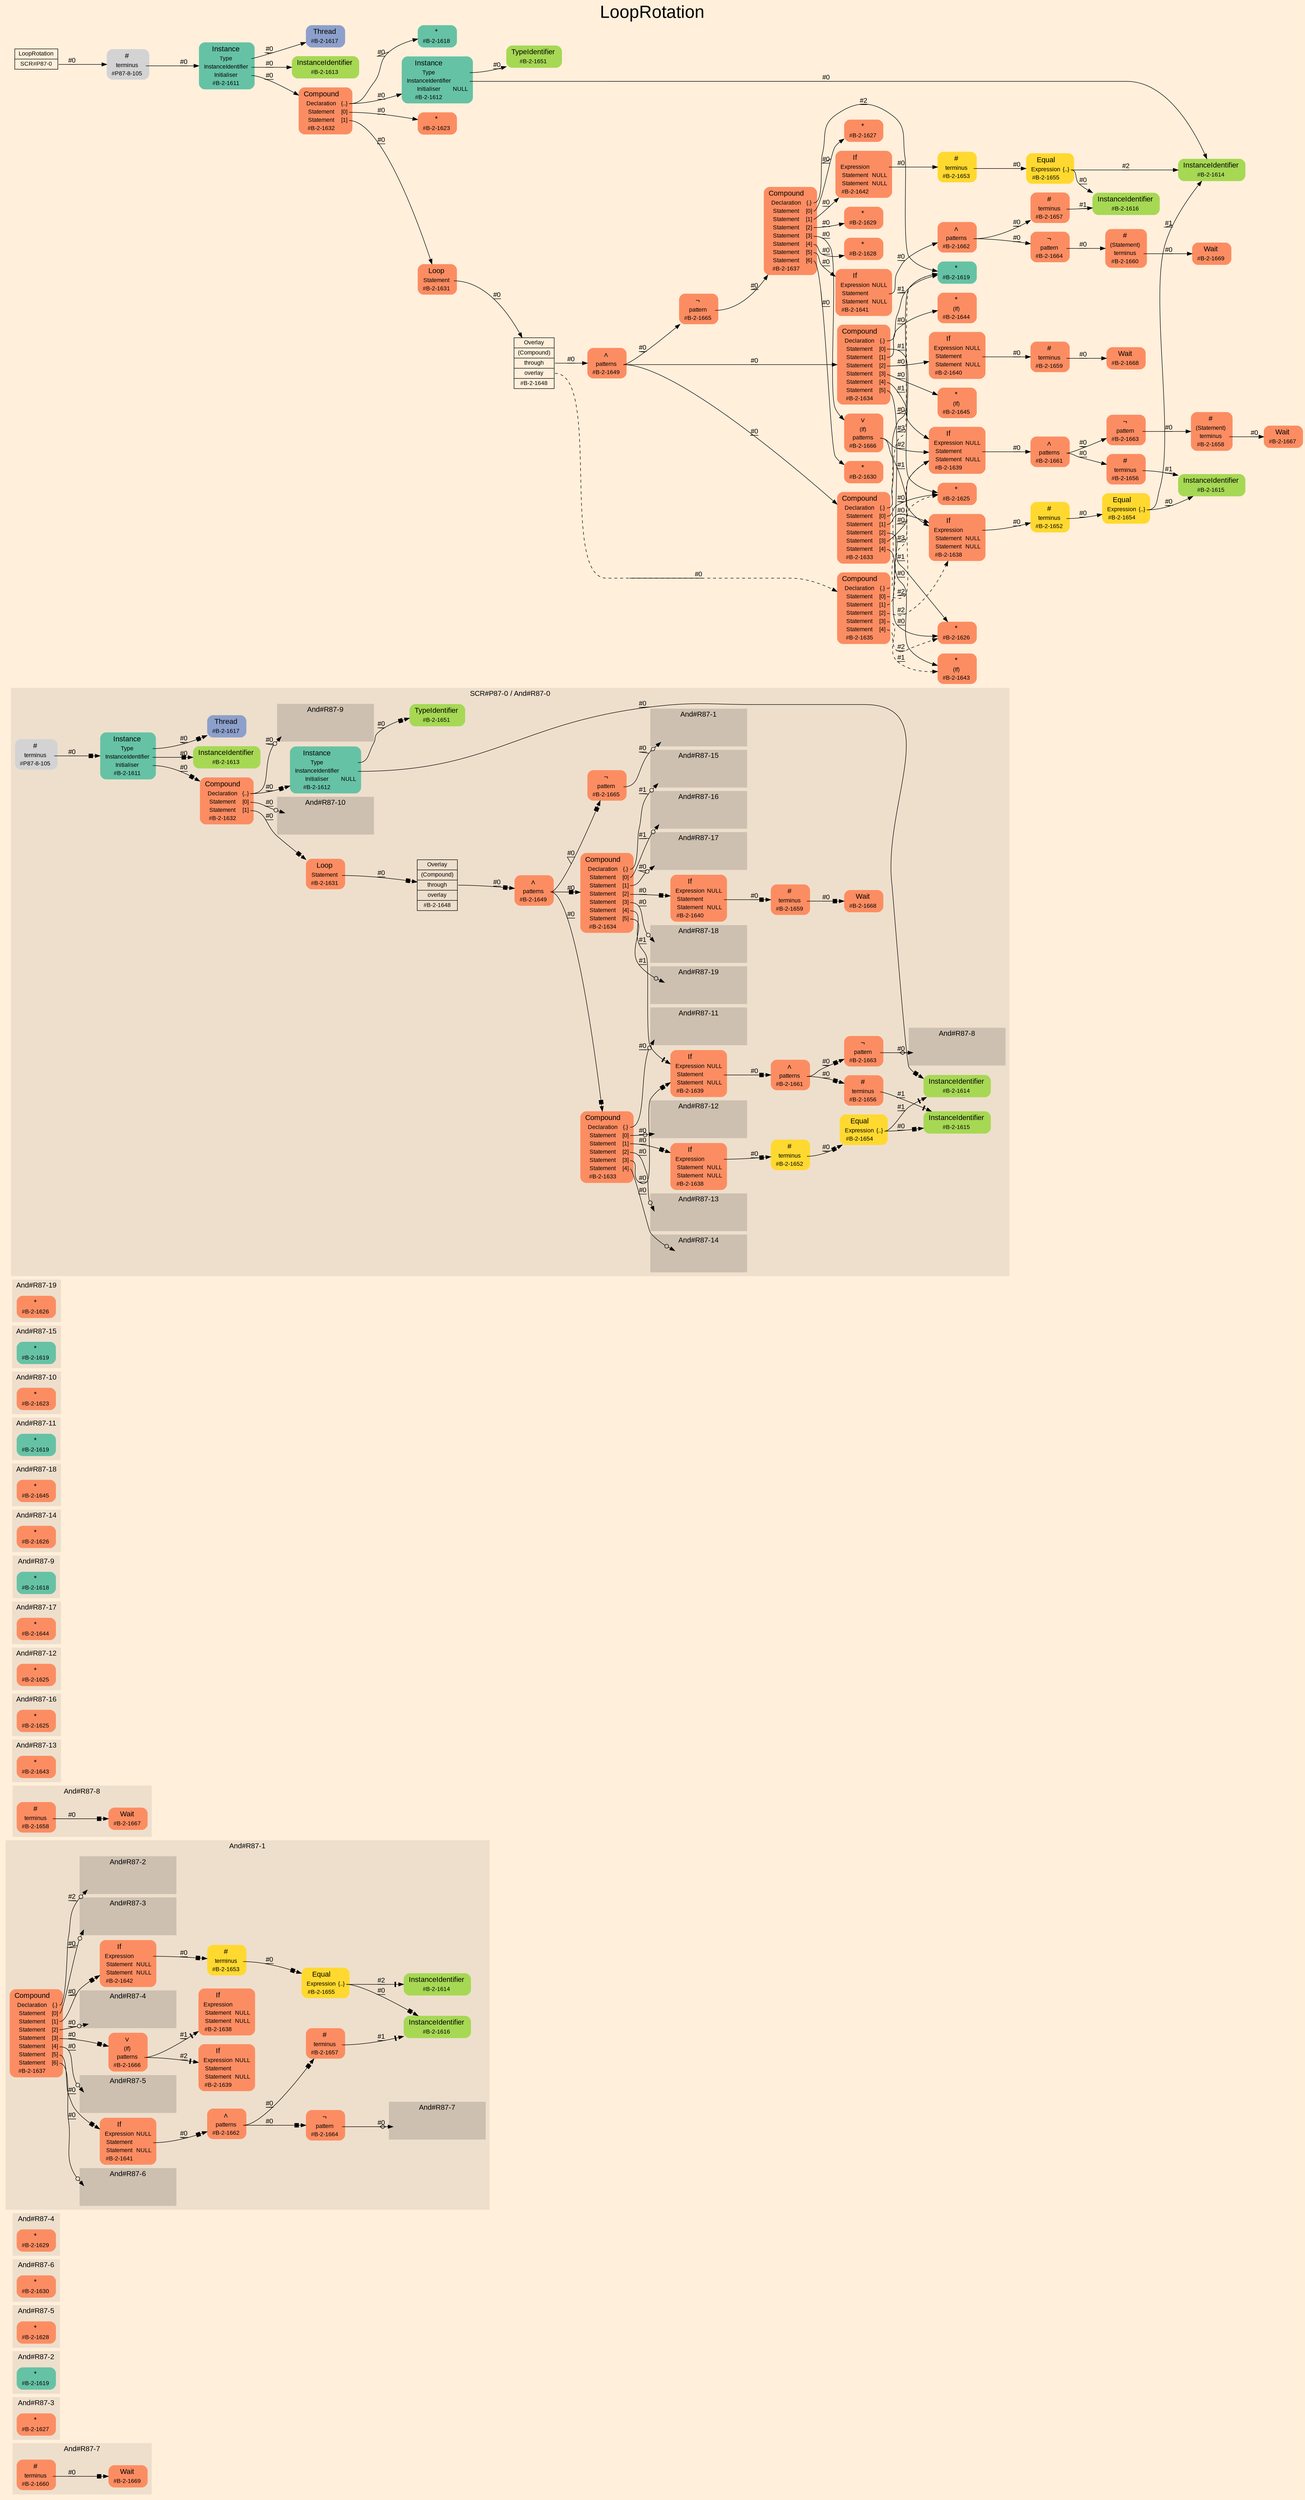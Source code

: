 digraph "LoopRotation" {
label = "LoopRotation"
labelloc = t
fontsize = "36"
graph [
    rankdir = "LR"
    ranksep = 0.3
    bgcolor = antiquewhite1
    color = black
    fontcolor = black
    fontname = "Arial"
];
node [
    fontname = "Arial"
];
edge [
    fontname = "Arial"
];

// -------------------- figure And#R87-7 --------------------
// -------- region And#R87-7 ----------
subgraph "clusterAnd#R87-7" {
    label = "And#R87-7"
    style = "filled"
    color = antiquewhite2
    fontsize = "15"
    // -------- block And#R87-7[#B-2-1660] ----------
    "And#R87-7[#B-2-1660]" [
        shape = "plaintext"
        fillcolor = "/set28/2"
        label = <<TABLE BORDER="0" CELLBORDER="0" CELLSPACING="0">
         <TR><TD><FONT POINT-SIZE="15.0">#</FONT></TD><TD></TD></TR>
         <TR><TD>terminus</TD><TD PORT="port0"></TD></TR>
         <TR><TD>#B-2-1660</TD><TD PORT="port1"></TD></TR>
        </TABLE>>
        style = "rounded,filled"
        fontsize = "12"
    ];
    
    "And#R87-7[#B-2-1660]":port0 -> "And#R87-7[#B-2-1669]" [
        arrowhead="normalnonebox"
        label = "#0"
        decorate = true
        color = black
        fontcolor = black
    ];
    
    // -------- block And#R87-7[#B-2-1669] ----------
    "And#R87-7[#B-2-1669]" [
        shape = "plaintext"
        fillcolor = "/set28/2"
        label = <<TABLE BORDER="0" CELLBORDER="0" CELLSPACING="0">
         <TR><TD><FONT POINT-SIZE="15.0">Wait</FONT></TD><TD></TD></TR>
         <TR><TD>#B-2-1669</TD><TD PORT="port0"></TD></TR>
        </TABLE>>
        style = "rounded,filled"
        fontsize = "12"
    ];
    
}


// -------------------- figure And#R87-3 --------------------
// -------- region And#R87-3 ----------
subgraph "clusterAnd#R87-3" {
    label = "And#R87-3"
    style = "filled"
    color = antiquewhite2
    fontsize = "15"
    // -------- block And#R87-3[#B-2-1627] ----------
    "And#R87-3[#B-2-1627]" [
        shape = "plaintext"
        fillcolor = "/set28/2"
        label = <<TABLE BORDER="0" CELLBORDER="0" CELLSPACING="0">
         <TR><TD><FONT POINT-SIZE="15.0">*</FONT></TD><TD></TD></TR>
         <TR><TD>#B-2-1627</TD><TD PORT="port0"></TD></TR>
        </TABLE>>
        style = "rounded,filled"
        fontsize = "12"
    ];
    
}


// -------------------- figure And#R87-2 --------------------
// -------- region And#R87-2 ----------
subgraph "clusterAnd#R87-2" {
    label = "And#R87-2"
    style = "filled"
    color = antiquewhite2
    fontsize = "15"
    // -------- block And#R87-2[#B-2-1619] ----------
    "And#R87-2[#B-2-1619]" [
        shape = "plaintext"
        fillcolor = "/set28/1"
        label = <<TABLE BORDER="0" CELLBORDER="0" CELLSPACING="0">
         <TR><TD><FONT POINT-SIZE="15.0">*</FONT></TD><TD></TD></TR>
         <TR><TD>#B-2-1619</TD><TD PORT="port0"></TD></TR>
        </TABLE>>
        style = "rounded,filled"
        fontsize = "12"
    ];
    
}


// -------------------- figure And#R87-5 --------------------
// -------- region And#R87-5 ----------
subgraph "clusterAnd#R87-5" {
    label = "And#R87-5"
    style = "filled"
    color = antiquewhite2
    fontsize = "15"
    // -------- block And#R87-5[#B-2-1628] ----------
    "And#R87-5[#B-2-1628]" [
        shape = "plaintext"
        fillcolor = "/set28/2"
        label = <<TABLE BORDER="0" CELLBORDER="0" CELLSPACING="0">
         <TR><TD><FONT POINT-SIZE="15.0">*</FONT></TD><TD></TD></TR>
         <TR><TD>#B-2-1628</TD><TD PORT="port0"></TD></TR>
        </TABLE>>
        style = "rounded,filled"
        fontsize = "12"
    ];
    
}


// -------------------- figure And#R87-6 --------------------
// -------- region And#R87-6 ----------
subgraph "clusterAnd#R87-6" {
    label = "And#R87-6"
    style = "filled"
    color = antiquewhite2
    fontsize = "15"
    // -------- block And#R87-6[#B-2-1630] ----------
    "And#R87-6[#B-2-1630]" [
        shape = "plaintext"
        fillcolor = "/set28/2"
        label = <<TABLE BORDER="0" CELLBORDER="0" CELLSPACING="0">
         <TR><TD><FONT POINT-SIZE="15.0">*</FONT></TD><TD></TD></TR>
         <TR><TD>#B-2-1630</TD><TD PORT="port0"></TD></TR>
        </TABLE>>
        style = "rounded,filled"
        fontsize = "12"
    ];
    
}


// -------------------- figure And#R87-4 --------------------
// -------- region And#R87-4 ----------
subgraph "clusterAnd#R87-4" {
    label = "And#R87-4"
    style = "filled"
    color = antiquewhite2
    fontsize = "15"
    // -------- block And#R87-4[#B-2-1629] ----------
    "And#R87-4[#B-2-1629]" [
        shape = "plaintext"
        fillcolor = "/set28/2"
        label = <<TABLE BORDER="0" CELLBORDER="0" CELLSPACING="0">
         <TR><TD><FONT POINT-SIZE="15.0">*</FONT></TD><TD></TD></TR>
         <TR><TD>#B-2-1629</TD><TD PORT="port0"></TD></TR>
        </TABLE>>
        style = "rounded,filled"
        fontsize = "12"
    ];
    
}


// -------------------- figure And#R87-1 --------------------
// -------- block And#R87-1[#B-2-1614] ----------
"And#R87-1[#B-2-1614]" [
    shape = "plaintext"
    fillcolor = "/set28/5"
    label = <<TABLE BORDER="0" CELLBORDER="0" CELLSPACING="0">
     <TR><TD><FONT POINT-SIZE="15.0">InstanceIdentifier</FONT></TD><TD></TD></TR>
     <TR><TD>#B-2-1614</TD><TD PORT="port0"></TD></TR>
    </TABLE>>
    style = "rounded,filled"
    fontsize = "12"
];

// -------- block And#R87-1[#B-2-1638] ----------
"And#R87-1[#B-2-1638]" [
    shape = "plaintext"
    fillcolor = "/set28/2"
    label = <<TABLE BORDER="0" CELLBORDER="0" CELLSPACING="0">
     <TR><TD><FONT POINT-SIZE="15.0">If</FONT></TD><TD></TD></TR>
     <TR><TD>Expression</TD><TD PORT="port0"></TD></TR>
     <TR><TD>Statement</TD><TD PORT="port1">NULL</TD></TR>
     <TR><TD>Statement</TD><TD PORT="port2">NULL</TD></TR>
     <TR><TD>#B-2-1638</TD><TD PORT="port3"></TD></TR>
    </TABLE>>
    style = "rounded,filled"
    fontsize = "12"
];

// -------- block And#R87-1[#B-2-1639] ----------
"And#R87-1[#B-2-1639]" [
    shape = "plaintext"
    fillcolor = "/set28/2"
    label = <<TABLE BORDER="0" CELLBORDER="0" CELLSPACING="0">
     <TR><TD><FONT POINT-SIZE="15.0">If</FONT></TD><TD></TD></TR>
     <TR><TD>Expression</TD><TD PORT="port0">NULL</TD></TR>
     <TR><TD>Statement</TD><TD PORT="port1"></TD></TR>
     <TR><TD>Statement</TD><TD PORT="port2">NULL</TD></TR>
     <TR><TD>#B-2-1639</TD><TD PORT="port3"></TD></TR>
    </TABLE>>
    style = "rounded,filled"
    fontsize = "12"
];

// -------- region And#R87-1 ----------
subgraph "clusterAnd#R87-1" {
    label = "And#R87-1"
    style = "filled"
    color = antiquewhite2
    fontsize = "15"
    // -------- block And#R87-1[#B-2-1616] ----------
    "And#R87-1[#B-2-1616]" [
        shape = "plaintext"
        fillcolor = "/set28/5"
        label = <<TABLE BORDER="0" CELLBORDER="0" CELLSPACING="0">
         <TR><TD><FONT POINT-SIZE="15.0">InstanceIdentifier</FONT></TD><TD></TD></TR>
         <TR><TD>#B-2-1616</TD><TD PORT="port0"></TD></TR>
        </TABLE>>
        style = "rounded,filled"
        fontsize = "12"
    ];
    
    // -------- block And#R87-1[#B-2-1637] ----------
    "And#R87-1[#B-2-1637]" [
        shape = "plaintext"
        fillcolor = "/set28/2"
        label = <<TABLE BORDER="0" CELLBORDER="0" CELLSPACING="0">
         <TR><TD><FONT POINT-SIZE="15.0">Compound</FONT></TD><TD></TD></TR>
         <TR><TD>Declaration</TD><TD PORT="port0">{.}</TD></TR>
         <TR><TD>Statement</TD><TD PORT="port1">[0]</TD></TR>
         <TR><TD>Statement</TD><TD PORT="port2">[1]</TD></TR>
         <TR><TD>Statement</TD><TD PORT="port3">[2]</TD></TR>
         <TR><TD>Statement</TD><TD PORT="port4">[3]</TD></TR>
         <TR><TD>Statement</TD><TD PORT="port5">[4]</TD></TR>
         <TR><TD>Statement</TD><TD PORT="port6">[5]</TD></TR>
         <TR><TD>Statement</TD><TD PORT="port7">[6]</TD></TR>
         <TR><TD>#B-2-1637</TD><TD PORT="port8"></TD></TR>
        </TABLE>>
        style = "rounded,filled"
        fontsize = "12"
    ];
    
    "And#R87-1[#B-2-1637]":port0 -> "#2->And#R87-1[#B-2-1619]" [
        arrowhead="normalnoneodot"
        label = "#2"
        decorate = true
        color = black
        fontcolor = black
    ];
    
    "And#R87-1[#B-2-1637]":port1 -> "#0->And#R87-1[#B-2-1627]" [
        arrowhead="normalnoneodot"
        label = "#0"
        decorate = true
        color = black
        fontcolor = black
    ];
    
    "And#R87-1[#B-2-1637]":port2 -> "And#R87-1[#B-2-1642]" [
        arrowhead="normalnonebox"
        label = "#0"
        decorate = true
        color = black
        fontcolor = black
    ];
    
    "And#R87-1[#B-2-1637]":port3 -> "#0->And#R87-1[#B-2-1629]" [
        arrowhead="normalnoneodot"
        label = "#0"
        decorate = true
        color = black
        fontcolor = black
    ];
    
    "And#R87-1[#B-2-1637]":port4 -> "And#R87-1[#B-2-1666]" [
        arrowhead="normalnonebox"
        label = "#0"
        decorate = true
        color = black
        fontcolor = black
    ];
    
    "And#R87-1[#B-2-1637]":port5 -> "#0->And#R87-1[#B-2-1628]" [
        arrowhead="normalnoneodot"
        label = "#0"
        decorate = true
        color = black
        fontcolor = black
    ];
    
    "And#R87-1[#B-2-1637]":port6 -> "And#R87-1[#B-2-1641]" [
        arrowhead="normalnonebox"
        label = "#0"
        decorate = true
        color = black
        fontcolor = black
    ];
    
    "And#R87-1[#B-2-1637]":port7 -> "#0->And#R87-1[#B-2-1630]" [
        arrowhead="normalnoneodot"
        label = "#0"
        decorate = true
        color = black
        fontcolor = black
    ];
    
    // -------- block And#R87-1[#B-2-1641] ----------
    "And#R87-1[#B-2-1641]" [
        shape = "plaintext"
        fillcolor = "/set28/2"
        label = <<TABLE BORDER="0" CELLBORDER="0" CELLSPACING="0">
         <TR><TD><FONT POINT-SIZE="15.0">If</FONT></TD><TD></TD></TR>
         <TR><TD>Expression</TD><TD PORT="port0">NULL</TD></TR>
         <TR><TD>Statement</TD><TD PORT="port1"></TD></TR>
         <TR><TD>Statement</TD><TD PORT="port2">NULL</TD></TR>
         <TR><TD>#B-2-1641</TD><TD PORT="port3"></TD></TR>
        </TABLE>>
        style = "rounded,filled"
        fontsize = "12"
    ];
    
    "And#R87-1[#B-2-1641]":port1 -> "And#R87-1[#B-2-1662]" [
        arrowhead="normalnonebox"
        label = "#0"
        decorate = true
        color = black
        fontcolor = black
    ];
    
    // -------- block And#R87-1[#B-2-1642] ----------
    "And#R87-1[#B-2-1642]" [
        shape = "plaintext"
        fillcolor = "/set28/2"
        label = <<TABLE BORDER="0" CELLBORDER="0" CELLSPACING="0">
         <TR><TD><FONT POINT-SIZE="15.0">If</FONT></TD><TD></TD></TR>
         <TR><TD>Expression</TD><TD PORT="port0"></TD></TR>
         <TR><TD>Statement</TD><TD PORT="port1">NULL</TD></TR>
         <TR><TD>Statement</TD><TD PORT="port2">NULL</TD></TR>
         <TR><TD>#B-2-1642</TD><TD PORT="port3"></TD></TR>
        </TABLE>>
        style = "rounded,filled"
        fontsize = "12"
    ];
    
    "And#R87-1[#B-2-1642]":port0 -> "And#R87-1[#B-2-1653]" [
        arrowhead="normalnonebox"
        label = "#0"
        decorate = true
        color = black
        fontcolor = black
    ];
    
    // -------- block And#R87-1[#B-2-1653] ----------
    "And#R87-1[#B-2-1653]" [
        shape = "plaintext"
        fillcolor = "/set28/6"
        label = <<TABLE BORDER="0" CELLBORDER="0" CELLSPACING="0">
         <TR><TD><FONT POINT-SIZE="15.0">#</FONT></TD><TD></TD></TR>
         <TR><TD>terminus</TD><TD PORT="port0"></TD></TR>
         <TR><TD>#B-2-1653</TD><TD PORT="port1"></TD></TR>
        </TABLE>>
        style = "rounded,filled"
        fontsize = "12"
    ];
    
    "And#R87-1[#B-2-1653]":port0 -> "And#R87-1[#B-2-1655]" [
        arrowhead="normalnonebox"
        label = "#0"
        decorate = true
        color = black
        fontcolor = black
    ];
    
    // -------- block And#R87-1[#B-2-1655] ----------
    "And#R87-1[#B-2-1655]" [
        shape = "plaintext"
        fillcolor = "/set28/6"
        label = <<TABLE BORDER="0" CELLBORDER="0" CELLSPACING="0">
         <TR><TD><FONT POINT-SIZE="15.0">Equal</FONT></TD><TD></TD></TR>
         <TR><TD>Expression</TD><TD PORT="port0">{..}</TD></TR>
         <TR><TD>#B-2-1655</TD><TD PORT="port1"></TD></TR>
        </TABLE>>
        style = "rounded,filled"
        fontsize = "12"
    ];
    
    "And#R87-1[#B-2-1655]":port0 -> "And#R87-1[#B-2-1614]" [
        arrowhead="normalnonetee"
        label = "#2"
        decorate = true
        color = black
        fontcolor = black
    ];
    
    "And#R87-1[#B-2-1655]":port0 -> "And#R87-1[#B-2-1616]" [
        arrowhead="normalnonebox"
        label = "#0"
        decorate = true
        color = black
        fontcolor = black
    ];
    
    // -------- block And#R87-1[#B-2-1657] ----------
    "And#R87-1[#B-2-1657]" [
        shape = "plaintext"
        fillcolor = "/set28/2"
        label = <<TABLE BORDER="0" CELLBORDER="0" CELLSPACING="0">
         <TR><TD><FONT POINT-SIZE="15.0">#</FONT></TD><TD></TD></TR>
         <TR><TD>terminus</TD><TD PORT="port0"></TD></TR>
         <TR><TD>#B-2-1657</TD><TD PORT="port1"></TD></TR>
        </TABLE>>
        style = "rounded,filled"
        fontsize = "12"
    ];
    
    "And#R87-1[#B-2-1657]":port0 -> "And#R87-1[#B-2-1616]" [
        arrowhead="normalnonetee"
        label = "#1"
        decorate = true
        color = black
        fontcolor = black
    ];
    
    // -------- block And#R87-1[#B-2-1662] ----------
    "And#R87-1[#B-2-1662]" [
        shape = "plaintext"
        fillcolor = "/set28/2"
        label = <<TABLE BORDER="0" CELLBORDER="0" CELLSPACING="0">
         <TR><TD><FONT POINT-SIZE="15.0">∧</FONT></TD><TD></TD></TR>
         <TR><TD>patterns</TD><TD PORT="port0"></TD></TR>
         <TR><TD>#B-2-1662</TD><TD PORT="port1"></TD></TR>
        </TABLE>>
        style = "rounded,filled"
        fontsize = "12"
    ];
    
    "And#R87-1[#B-2-1662]":port0 -> "And#R87-1[#B-2-1657]" [
        arrowhead="normalnonebox"
        label = "#0"
        decorate = true
        color = black
        fontcolor = black
    ];
    
    "And#R87-1[#B-2-1662]":port0 -> "And#R87-1[#B-2-1664]" [
        arrowhead="normalnonebox"
        label = "#0"
        decorate = true
        color = black
        fontcolor = black
    ];
    
    // -------- block And#R87-1[#B-2-1664] ----------
    "And#R87-1[#B-2-1664]" [
        shape = "plaintext"
        fillcolor = "/set28/2"
        label = <<TABLE BORDER="0" CELLBORDER="0" CELLSPACING="0">
         <TR><TD><FONT POINT-SIZE="15.0">¬</FONT></TD><TD></TD></TR>
         <TR><TD>pattern</TD><TD PORT="port0"></TD></TR>
         <TR><TD>#B-2-1664</TD><TD PORT="port1"></TD></TR>
        </TABLE>>
        style = "rounded,filled"
        fontsize = "12"
    ];
    
    "And#R87-1[#B-2-1664]":port0 -> "#0->And#R87-1[#B-2-1660]" [
        arrowhead="normalnoneodiamond"
        label = "#0"
        decorate = true
        color = black
        fontcolor = black
    ];
    
    // -------- block And#R87-1[#B-2-1666] ----------
    "And#R87-1[#B-2-1666]" [
        shape = "plaintext"
        fillcolor = "/set28/2"
        label = <<TABLE BORDER="0" CELLBORDER="0" CELLSPACING="0">
         <TR><TD><FONT POINT-SIZE="15.0">∨</FONT></TD><TD></TD></TR>
         <TR><TD>(If)</TD><TD PORT="port0"></TD></TR>
         <TR><TD>patterns</TD><TD PORT="port1"></TD></TR>
         <TR><TD>#B-2-1666</TD><TD PORT="port2"></TD></TR>
        </TABLE>>
        style = "rounded,filled"
        fontsize = "12"
    ];
    
    "And#R87-1[#B-2-1666]":port1 -> "And#R87-1[#B-2-1638]" [
        arrowhead="normalnonetee"
        label = "#1"
        decorate = true
        color = black
        fontcolor = black
    ];
    
    "And#R87-1[#B-2-1666]":port1 -> "And#R87-1[#B-2-1639]" [
        arrowhead="normalnonetee"
        label = "#2"
        decorate = true
        color = black
        fontcolor = black
    ];
    
    // -------- region And#R87-1[And#R87-2] ----------
    subgraph "clusterAnd#R87-1[And#R87-2]" {
        label = "And#R87-2"
        style = "filled"
        color = antiquewhite3
        fontsize = "15"
        // -------- block #2->And#R87-1[#B-2-1619] ----------
        "#2->And#R87-1[#B-2-1619]" [
            shape = "none"
            style = "invisible"
        ];
        
    }
    
    // -------- region And#R87-1[And#R87-3] ----------
    subgraph "clusterAnd#R87-1[And#R87-3]" {
        label = "And#R87-3"
        style = "filled"
        color = antiquewhite3
        fontsize = "15"
        // -------- block #0->And#R87-1[#B-2-1627] ----------
        "#0->And#R87-1[#B-2-1627]" [
            shape = "none"
            style = "invisible"
        ];
        
    }
    
    // -------- region And#R87-1[And#R87-4] ----------
    subgraph "clusterAnd#R87-1[And#R87-4]" {
        label = "And#R87-4"
        style = "filled"
        color = antiquewhite3
        fontsize = "15"
        // -------- block #0->And#R87-1[#B-2-1629] ----------
        "#0->And#R87-1[#B-2-1629]" [
            shape = "none"
            style = "invisible"
        ];
        
    }
    
    // -------- region And#R87-1[And#R87-5] ----------
    subgraph "clusterAnd#R87-1[And#R87-5]" {
        label = "And#R87-5"
        style = "filled"
        color = antiquewhite3
        fontsize = "15"
        // -------- block #0->And#R87-1[#B-2-1628] ----------
        "#0->And#R87-1[#B-2-1628]" [
            shape = "none"
            style = "invisible"
        ];
        
    }
    
    // -------- region And#R87-1[And#R87-6] ----------
    subgraph "clusterAnd#R87-1[And#R87-6]" {
        label = "And#R87-6"
        style = "filled"
        color = antiquewhite3
        fontsize = "15"
        // -------- block #0->And#R87-1[#B-2-1630] ----------
        "#0->And#R87-1[#B-2-1630]" [
            shape = "none"
            style = "invisible"
        ];
        
    }
    
    // -------- region And#R87-1[And#R87-7] ----------
    subgraph "clusterAnd#R87-1[And#R87-7]" {
        label = "And#R87-7"
        style = "filled"
        color = antiquewhite3
        fontsize = "15"
        // -------- block #0->And#R87-1[#B-2-1660] ----------
        "#0->And#R87-1[#B-2-1660]" [
            shape = "none"
            style = "invisible"
        ];
        
    }
    
}


// -------------------- figure And#R87-8 --------------------
// -------- region And#R87-8 ----------
subgraph "clusterAnd#R87-8" {
    label = "And#R87-8"
    style = "filled"
    color = antiquewhite2
    fontsize = "15"
    // -------- block And#R87-8[#B-2-1658] ----------
    "And#R87-8[#B-2-1658]" [
        shape = "plaintext"
        fillcolor = "/set28/2"
        label = <<TABLE BORDER="0" CELLBORDER="0" CELLSPACING="0">
         <TR><TD><FONT POINT-SIZE="15.0">#</FONT></TD><TD></TD></TR>
         <TR><TD>terminus</TD><TD PORT="port0"></TD></TR>
         <TR><TD>#B-2-1658</TD><TD PORT="port1"></TD></TR>
        </TABLE>>
        style = "rounded,filled"
        fontsize = "12"
    ];
    
    "And#R87-8[#B-2-1658]":port0 -> "And#R87-8[#B-2-1667]" [
        arrowhead="normalnonebox"
        label = "#0"
        decorate = true
        color = black
        fontcolor = black
    ];
    
    // -------- block And#R87-8[#B-2-1667] ----------
    "And#R87-8[#B-2-1667]" [
        shape = "plaintext"
        fillcolor = "/set28/2"
        label = <<TABLE BORDER="0" CELLBORDER="0" CELLSPACING="0">
         <TR><TD><FONT POINT-SIZE="15.0">Wait</FONT></TD><TD></TD></TR>
         <TR><TD>#B-2-1667</TD><TD PORT="port0"></TD></TR>
        </TABLE>>
        style = "rounded,filled"
        fontsize = "12"
    ];
    
}


// -------------------- figure And#R87-13 --------------------
// -------- region And#R87-13 ----------
subgraph "clusterAnd#R87-13" {
    label = "And#R87-13"
    style = "filled"
    color = antiquewhite2
    fontsize = "15"
    // -------- block And#R87-13[#B-2-1643] ----------
    "And#R87-13[#B-2-1643]" [
        shape = "plaintext"
        fillcolor = "/set28/2"
        label = <<TABLE BORDER="0" CELLBORDER="0" CELLSPACING="0">
         <TR><TD><FONT POINT-SIZE="15.0">*</FONT></TD><TD></TD></TR>
         <TR><TD>#B-2-1643</TD><TD PORT="port0"></TD></TR>
        </TABLE>>
        style = "rounded,filled"
        fontsize = "12"
    ];
    
}


// -------------------- figure And#R87-16 --------------------
// -------- region And#R87-16 ----------
subgraph "clusterAnd#R87-16" {
    label = "And#R87-16"
    style = "filled"
    color = antiquewhite2
    fontsize = "15"
    // -------- block And#R87-16[#B-2-1625] ----------
    "And#R87-16[#B-2-1625]" [
        shape = "plaintext"
        fillcolor = "/set28/2"
        label = <<TABLE BORDER="0" CELLBORDER="0" CELLSPACING="0">
         <TR><TD><FONT POINT-SIZE="15.0">*</FONT></TD><TD></TD></TR>
         <TR><TD>#B-2-1625</TD><TD PORT="port0"></TD></TR>
        </TABLE>>
        style = "rounded,filled"
        fontsize = "12"
    ];
    
}


// -------------------- figure And#R87-12 --------------------
// -------- region And#R87-12 ----------
subgraph "clusterAnd#R87-12" {
    label = "And#R87-12"
    style = "filled"
    color = antiquewhite2
    fontsize = "15"
    // -------- block And#R87-12[#B-2-1625] ----------
    "And#R87-12[#B-2-1625]" [
        shape = "plaintext"
        fillcolor = "/set28/2"
        label = <<TABLE BORDER="0" CELLBORDER="0" CELLSPACING="0">
         <TR><TD><FONT POINT-SIZE="15.0">*</FONT></TD><TD></TD></TR>
         <TR><TD>#B-2-1625</TD><TD PORT="port0"></TD></TR>
        </TABLE>>
        style = "rounded,filled"
        fontsize = "12"
    ];
    
}


// -------------------- figure And#R87-17 --------------------
// -------- region And#R87-17 ----------
subgraph "clusterAnd#R87-17" {
    label = "And#R87-17"
    style = "filled"
    color = antiquewhite2
    fontsize = "15"
    // -------- block And#R87-17[#B-2-1644] ----------
    "And#R87-17[#B-2-1644]" [
        shape = "plaintext"
        fillcolor = "/set28/2"
        label = <<TABLE BORDER="0" CELLBORDER="0" CELLSPACING="0">
         <TR><TD><FONT POINT-SIZE="15.0">*</FONT></TD><TD></TD></TR>
         <TR><TD>#B-2-1644</TD><TD PORT="port0"></TD></TR>
        </TABLE>>
        style = "rounded,filled"
        fontsize = "12"
    ];
    
}


// -------------------- figure And#R87-9 --------------------
// -------- region And#R87-9 ----------
subgraph "clusterAnd#R87-9" {
    label = "And#R87-9"
    style = "filled"
    color = antiquewhite2
    fontsize = "15"
    // -------- block And#R87-9[#B-2-1618] ----------
    "And#R87-9[#B-2-1618]" [
        shape = "plaintext"
        fillcolor = "/set28/1"
        label = <<TABLE BORDER="0" CELLBORDER="0" CELLSPACING="0">
         <TR><TD><FONT POINT-SIZE="15.0">*</FONT></TD><TD></TD></TR>
         <TR><TD>#B-2-1618</TD><TD PORT="port0"></TD></TR>
        </TABLE>>
        style = "rounded,filled"
        fontsize = "12"
    ];
    
}


// -------------------- figure And#R87-14 --------------------
// -------- region And#R87-14 ----------
subgraph "clusterAnd#R87-14" {
    label = "And#R87-14"
    style = "filled"
    color = antiquewhite2
    fontsize = "15"
    // -------- block And#R87-14[#B-2-1626] ----------
    "And#R87-14[#B-2-1626]" [
        shape = "plaintext"
        fillcolor = "/set28/2"
        label = <<TABLE BORDER="0" CELLBORDER="0" CELLSPACING="0">
         <TR><TD><FONT POINT-SIZE="15.0">*</FONT></TD><TD></TD></TR>
         <TR><TD>#B-2-1626</TD><TD PORT="port0"></TD></TR>
        </TABLE>>
        style = "rounded,filled"
        fontsize = "12"
    ];
    
}


// -------------------- figure And#R87-18 --------------------
// -------- region And#R87-18 ----------
subgraph "clusterAnd#R87-18" {
    label = "And#R87-18"
    style = "filled"
    color = antiquewhite2
    fontsize = "15"
    // -------- block And#R87-18[#B-2-1645] ----------
    "And#R87-18[#B-2-1645]" [
        shape = "plaintext"
        fillcolor = "/set28/2"
        label = <<TABLE BORDER="0" CELLBORDER="0" CELLSPACING="0">
         <TR><TD><FONT POINT-SIZE="15.0">*</FONT></TD><TD></TD></TR>
         <TR><TD>#B-2-1645</TD><TD PORT="port0"></TD></TR>
        </TABLE>>
        style = "rounded,filled"
        fontsize = "12"
    ];
    
}


// -------------------- figure And#R87-11 --------------------
// -------- region And#R87-11 ----------
subgraph "clusterAnd#R87-11" {
    label = "And#R87-11"
    style = "filled"
    color = antiquewhite2
    fontsize = "15"
    // -------- block And#R87-11[#B-2-1619] ----------
    "And#R87-11[#B-2-1619]" [
        shape = "plaintext"
        fillcolor = "/set28/1"
        label = <<TABLE BORDER="0" CELLBORDER="0" CELLSPACING="0">
         <TR><TD><FONT POINT-SIZE="15.0">*</FONT></TD><TD></TD></TR>
         <TR><TD>#B-2-1619</TD><TD PORT="port0"></TD></TR>
        </TABLE>>
        style = "rounded,filled"
        fontsize = "12"
    ];
    
}


// -------------------- figure And#R87-10 --------------------
// -------- region And#R87-10 ----------
subgraph "clusterAnd#R87-10" {
    label = "And#R87-10"
    style = "filled"
    color = antiquewhite2
    fontsize = "15"
    // -------- block And#R87-10[#B-2-1623] ----------
    "And#R87-10[#B-2-1623]" [
        shape = "plaintext"
        fillcolor = "/set28/2"
        label = <<TABLE BORDER="0" CELLBORDER="0" CELLSPACING="0">
         <TR><TD><FONT POINT-SIZE="15.0">*</FONT></TD><TD></TD></TR>
         <TR><TD>#B-2-1623</TD><TD PORT="port0"></TD></TR>
        </TABLE>>
        style = "rounded,filled"
        fontsize = "12"
    ];
    
}


// -------------------- figure And#R87-15 --------------------
// -------- region And#R87-15 ----------
subgraph "clusterAnd#R87-15" {
    label = "And#R87-15"
    style = "filled"
    color = antiquewhite2
    fontsize = "15"
    // -------- block And#R87-15[#B-2-1619] ----------
    "And#R87-15[#B-2-1619]" [
        shape = "plaintext"
        fillcolor = "/set28/1"
        label = <<TABLE BORDER="0" CELLBORDER="0" CELLSPACING="0">
         <TR><TD><FONT POINT-SIZE="15.0">*</FONT></TD><TD></TD></TR>
         <TR><TD>#B-2-1619</TD><TD PORT="port0"></TD></TR>
        </TABLE>>
        style = "rounded,filled"
        fontsize = "12"
    ];
    
}


// -------------------- figure And#R87-19 --------------------
// -------- region And#R87-19 ----------
subgraph "clusterAnd#R87-19" {
    label = "And#R87-19"
    style = "filled"
    color = antiquewhite2
    fontsize = "15"
    // -------- block And#R87-19[#B-2-1626] ----------
    "And#R87-19[#B-2-1626]" [
        shape = "plaintext"
        fillcolor = "/set28/2"
        label = <<TABLE BORDER="0" CELLBORDER="0" CELLSPACING="0">
         <TR><TD><FONT POINT-SIZE="15.0">*</FONT></TD><TD></TD></TR>
         <TR><TD>#B-2-1626</TD><TD PORT="port0"></TD></TR>
        </TABLE>>
        style = "rounded,filled"
        fontsize = "12"
    ];
    
}


// -------------------- figure And#R87-0 --------------------
// -------- region And#R87-0 ----------
subgraph "clusterAnd#R87-0" {
    label = "SCR#P87-0 / And#R87-0"
    style = "filled"
    color = antiquewhite2
    fontsize = "15"
    // -------- block And#R87-0[#B-2-1611] ----------
    "And#R87-0[#B-2-1611]" [
        shape = "plaintext"
        fillcolor = "/set28/1"
        label = <<TABLE BORDER="0" CELLBORDER="0" CELLSPACING="0">
         <TR><TD><FONT POINT-SIZE="15.0">Instance</FONT></TD><TD></TD></TR>
         <TR><TD>Type</TD><TD PORT="port0"></TD></TR>
         <TR><TD>InstanceIdentifier</TD><TD PORT="port1"></TD></TR>
         <TR><TD>Initialiser</TD><TD PORT="port2"></TD></TR>
         <TR><TD>#B-2-1611</TD><TD PORT="port3"></TD></TR>
        </TABLE>>
        style = "rounded,filled"
        fontsize = "12"
    ];
    
    "And#R87-0[#B-2-1611]":port0 -> "And#R87-0[#B-2-1617]" [
        arrowhead="normalnonebox"
        label = "#0"
        decorate = true
        color = black
        fontcolor = black
    ];
    
    "And#R87-0[#B-2-1611]":port1 -> "And#R87-0[#B-2-1613]" [
        arrowhead="normalnonebox"
        label = "#0"
        decorate = true
        color = black
        fontcolor = black
    ];
    
    "And#R87-0[#B-2-1611]":port2 -> "And#R87-0[#B-2-1632]" [
        arrowhead="normalnonebox"
        label = "#0"
        decorate = true
        color = black
        fontcolor = black
    ];
    
    // -------- block And#R87-0[#B-2-1612] ----------
    "And#R87-0[#B-2-1612]" [
        shape = "plaintext"
        fillcolor = "/set28/1"
        label = <<TABLE BORDER="0" CELLBORDER="0" CELLSPACING="0">
         <TR><TD><FONT POINT-SIZE="15.0">Instance</FONT></TD><TD></TD></TR>
         <TR><TD>Type</TD><TD PORT="port0"></TD></TR>
         <TR><TD>InstanceIdentifier</TD><TD PORT="port1"></TD></TR>
         <TR><TD>Initialiser</TD><TD PORT="port2">NULL</TD></TR>
         <TR><TD>#B-2-1612</TD><TD PORT="port3"></TD></TR>
        </TABLE>>
        style = "rounded,filled"
        fontsize = "12"
    ];
    
    "And#R87-0[#B-2-1612]":port0 -> "And#R87-0[#B-2-1651]" [
        arrowhead="normalnonebox"
        label = "#0"
        decorate = true
        color = black
        fontcolor = black
    ];
    
    "And#R87-0[#B-2-1612]":port1 -> "And#R87-0[#B-2-1614]" [
        arrowhead="normalnonebox"
        label = "#0"
        decorate = true
        color = black
        fontcolor = black
    ];
    
    // -------- block And#R87-0[#B-2-1613] ----------
    "And#R87-0[#B-2-1613]" [
        shape = "plaintext"
        fillcolor = "/set28/5"
        label = <<TABLE BORDER="0" CELLBORDER="0" CELLSPACING="0">
         <TR><TD><FONT POINT-SIZE="15.0">InstanceIdentifier</FONT></TD><TD></TD></TR>
         <TR><TD>#B-2-1613</TD><TD PORT="port0"></TD></TR>
        </TABLE>>
        style = "rounded,filled"
        fontsize = "12"
    ];
    
    // -------- block And#R87-0[#B-2-1614] ----------
    "And#R87-0[#B-2-1614]" [
        shape = "plaintext"
        fillcolor = "/set28/5"
        label = <<TABLE BORDER="0" CELLBORDER="0" CELLSPACING="0">
         <TR><TD><FONT POINT-SIZE="15.0">InstanceIdentifier</FONT></TD><TD></TD></TR>
         <TR><TD>#B-2-1614</TD><TD PORT="port0"></TD></TR>
        </TABLE>>
        style = "rounded,filled"
        fontsize = "12"
    ];
    
    // -------- block And#R87-0[#B-2-1615] ----------
    "And#R87-0[#B-2-1615]" [
        shape = "plaintext"
        fillcolor = "/set28/5"
        label = <<TABLE BORDER="0" CELLBORDER="0" CELLSPACING="0">
         <TR><TD><FONT POINT-SIZE="15.0">InstanceIdentifier</FONT></TD><TD></TD></TR>
         <TR><TD>#B-2-1615</TD><TD PORT="port0"></TD></TR>
        </TABLE>>
        style = "rounded,filled"
        fontsize = "12"
    ];
    
    // -------- block And#R87-0[#B-2-1617] ----------
    "And#R87-0[#B-2-1617]" [
        shape = "plaintext"
        fillcolor = "/set28/3"
        label = <<TABLE BORDER="0" CELLBORDER="0" CELLSPACING="0">
         <TR><TD><FONT POINT-SIZE="15.0">Thread</FONT></TD><TD></TD></TR>
         <TR><TD>#B-2-1617</TD><TD PORT="port0"></TD></TR>
        </TABLE>>
        style = "rounded,filled"
        fontsize = "12"
    ];
    
    // -------- block And#R87-0[#B-2-1631] ----------
    "And#R87-0[#B-2-1631]" [
        shape = "plaintext"
        fillcolor = "/set28/2"
        label = <<TABLE BORDER="0" CELLBORDER="0" CELLSPACING="0">
         <TR><TD><FONT POINT-SIZE="15.0">Loop</FONT></TD><TD></TD></TR>
         <TR><TD>Statement</TD><TD PORT="port0"></TD></TR>
         <TR><TD>#B-2-1631</TD><TD PORT="port1"></TD></TR>
        </TABLE>>
        style = "rounded,filled"
        fontsize = "12"
    ];
    
    "And#R87-0[#B-2-1631]":port0 -> "And#R87-0[#B-2-1648]" [
        arrowhead="normalnonebox"
        label = "#0"
        decorate = true
        color = black
        fontcolor = black
    ];
    
    // -------- block And#R87-0[#B-2-1632] ----------
    "And#R87-0[#B-2-1632]" [
        shape = "plaintext"
        fillcolor = "/set28/2"
        label = <<TABLE BORDER="0" CELLBORDER="0" CELLSPACING="0">
         <TR><TD><FONT POINT-SIZE="15.0">Compound</FONT></TD><TD></TD></TR>
         <TR><TD>Declaration</TD><TD PORT="port0">{..}</TD></TR>
         <TR><TD>Statement</TD><TD PORT="port1">[0]</TD></TR>
         <TR><TD>Statement</TD><TD PORT="port2">[1]</TD></TR>
         <TR><TD>#B-2-1632</TD><TD PORT="port3"></TD></TR>
        </TABLE>>
        style = "rounded,filled"
        fontsize = "12"
    ];
    
    "And#R87-0[#B-2-1632]":port0 -> "#0->And#R87-0[#B-2-1618]" [
        arrowhead="normalnoneodot"
        label = "#0"
        decorate = true
        color = black
        fontcolor = black
    ];
    
    "And#R87-0[#B-2-1632]":port0 -> "And#R87-0[#B-2-1612]" [
        arrowhead="normalnonebox"
        label = "#0"
        decorate = true
        color = black
        fontcolor = black
    ];
    
    "And#R87-0[#B-2-1632]":port1 -> "#0->And#R87-0[#B-2-1623]" [
        arrowhead="normalnoneodot"
        label = "#0"
        decorate = true
        color = black
        fontcolor = black
    ];
    
    "And#R87-0[#B-2-1632]":port2 -> "And#R87-0[#B-2-1631]" [
        arrowhead="normalnonebox"
        label = "#0"
        decorate = true
        color = black
        fontcolor = black
    ];
    
    // -------- block And#R87-0[#B-2-1633] ----------
    "And#R87-0[#B-2-1633]" [
        shape = "plaintext"
        fillcolor = "/set28/2"
        label = <<TABLE BORDER="0" CELLBORDER="0" CELLSPACING="0">
         <TR><TD><FONT POINT-SIZE="15.0">Compound</FONT></TD><TD></TD></TR>
         <TR><TD>Declaration</TD><TD PORT="port0">{.}</TD></TR>
         <TR><TD>Statement</TD><TD PORT="port1">[0]</TD></TR>
         <TR><TD>Statement</TD><TD PORT="port2">[1]</TD></TR>
         <TR><TD>Statement</TD><TD PORT="port3">[2]</TD></TR>
         <TR><TD>Statement</TD><TD PORT="port4">[3]</TD></TR>
         <TR><TD>Statement</TD><TD PORT="port5">[4]</TD></TR>
         <TR><TD>#B-2-1633</TD><TD PORT="port6"></TD></TR>
        </TABLE>>
        style = "rounded,filled"
        fontsize = "12"
    ];
    
    "And#R87-0[#B-2-1633]":port0 -> "#0->And#R87-0[#B-2-1619]" [
        arrowhead="normalnoneodot"
        label = "#0"
        decorate = true
        color = black
        fontcolor = black
    ];
    
    "And#R87-0[#B-2-1633]":port1 -> "#0->And#R87-0[#B-2-1625]" [
        arrowhead="normalnoneodot"
        label = "#0"
        decorate = true
        color = black
        fontcolor = black
    ];
    
    "And#R87-0[#B-2-1633]":port2 -> "And#R87-0[#B-2-1638]" [
        arrowhead="normalnonebox"
        label = "#0"
        decorate = true
        color = black
        fontcolor = black
    ];
    
    "And#R87-0[#B-2-1633]":port3 -> "#0->And#R87-0[#B-2-1643]" [
        arrowhead="normalnoneodot"
        label = "#0"
        decorate = true
        color = black
        fontcolor = black
    ];
    
    "And#R87-0[#B-2-1633]":port4 -> "And#R87-0[#B-2-1639]" [
        arrowhead="normalnonebox"
        label = "#0"
        decorate = true
        color = black
        fontcolor = black
    ];
    
    "And#R87-0[#B-2-1633]":port5 -> "#0->And#R87-0[#B-2-1626]" [
        arrowhead="normalnoneodot"
        label = "#0"
        decorate = true
        color = black
        fontcolor = black
    ];
    
    // -------- block And#R87-0[#B-2-1634] ----------
    "And#R87-0[#B-2-1634]" [
        shape = "plaintext"
        fillcolor = "/set28/2"
        label = <<TABLE BORDER="0" CELLBORDER="0" CELLSPACING="0">
         <TR><TD><FONT POINT-SIZE="15.0">Compound</FONT></TD><TD></TD></TR>
         <TR><TD>Declaration</TD><TD PORT="port0">{.}</TD></TR>
         <TR><TD>Statement</TD><TD PORT="port1">[0]</TD></TR>
         <TR><TD>Statement</TD><TD PORT="port2">[1]</TD></TR>
         <TR><TD>Statement</TD><TD PORT="port3">[2]</TD></TR>
         <TR><TD>Statement</TD><TD PORT="port4">[3]</TD></TR>
         <TR><TD>Statement</TD><TD PORT="port5">[4]</TD></TR>
         <TR><TD>Statement</TD><TD PORT="port6">[5]</TD></TR>
         <TR><TD>#B-2-1634</TD><TD PORT="port7"></TD></TR>
        </TABLE>>
        style = "rounded,filled"
        fontsize = "12"
    ];
    
    "And#R87-0[#B-2-1634]":port0 -> "#1->And#R87-0[#B-2-1619]" [
        arrowhead="normalnoneodot"
        label = "#1"
        decorate = true
        color = black
        fontcolor = black
    ];
    
    "And#R87-0[#B-2-1634]":port1 -> "#1->And#R87-0[#B-2-1625]" [
        arrowhead="normalnoneodot"
        label = "#1"
        decorate = true
        color = black
        fontcolor = black
    ];
    
    "And#R87-0[#B-2-1634]":port2 -> "#0->And#R87-0[#B-2-1644]" [
        arrowhead="normalnoneodot"
        label = "#0"
        decorate = true
        color = black
        fontcolor = black
    ];
    
    "And#R87-0[#B-2-1634]":port3 -> "And#R87-0[#B-2-1640]" [
        arrowhead="normalnonebox"
        label = "#0"
        decorate = true
        color = black
        fontcolor = black
    ];
    
    "And#R87-0[#B-2-1634]":port4 -> "#0->And#R87-0[#B-2-1645]" [
        arrowhead="normalnoneodot"
        label = "#0"
        decorate = true
        color = black
        fontcolor = black
    ];
    
    "And#R87-0[#B-2-1634]":port5 -> "And#R87-0[#B-2-1639]" [
        arrowhead="normalnonetee"
        label = "#1"
        decorate = true
        color = black
        fontcolor = black
    ];
    
    "And#R87-0[#B-2-1634]":port6 -> "#1->And#R87-0[#B-2-1626]" [
        arrowhead="normalnoneodot"
        label = "#1"
        decorate = true
        color = black
        fontcolor = black
    ];
    
    // -------- block And#R87-0[#B-2-1638] ----------
    "And#R87-0[#B-2-1638]" [
        shape = "plaintext"
        fillcolor = "/set28/2"
        label = <<TABLE BORDER="0" CELLBORDER="0" CELLSPACING="0">
         <TR><TD><FONT POINT-SIZE="15.0">If</FONT></TD><TD></TD></TR>
         <TR><TD>Expression</TD><TD PORT="port0"></TD></TR>
         <TR><TD>Statement</TD><TD PORT="port1">NULL</TD></TR>
         <TR><TD>Statement</TD><TD PORT="port2">NULL</TD></TR>
         <TR><TD>#B-2-1638</TD><TD PORT="port3"></TD></TR>
        </TABLE>>
        style = "rounded,filled"
        fontsize = "12"
    ];
    
    "And#R87-0[#B-2-1638]":port0 -> "And#R87-0[#B-2-1652]" [
        arrowhead="normalnonebox"
        label = "#0"
        decorate = true
        color = black
        fontcolor = black
    ];
    
    // -------- block And#R87-0[#B-2-1639] ----------
    "And#R87-0[#B-2-1639]" [
        shape = "plaintext"
        fillcolor = "/set28/2"
        label = <<TABLE BORDER="0" CELLBORDER="0" CELLSPACING="0">
         <TR><TD><FONT POINT-SIZE="15.0">If</FONT></TD><TD></TD></TR>
         <TR><TD>Expression</TD><TD PORT="port0">NULL</TD></TR>
         <TR><TD>Statement</TD><TD PORT="port1"></TD></TR>
         <TR><TD>Statement</TD><TD PORT="port2">NULL</TD></TR>
         <TR><TD>#B-2-1639</TD><TD PORT="port3"></TD></TR>
        </TABLE>>
        style = "rounded,filled"
        fontsize = "12"
    ];
    
    "And#R87-0[#B-2-1639]":port1 -> "And#R87-0[#B-2-1661]" [
        arrowhead="normalnonebox"
        label = "#0"
        decorate = true
        color = black
        fontcolor = black
    ];
    
    // -------- block And#R87-0[#B-2-1640] ----------
    "And#R87-0[#B-2-1640]" [
        shape = "plaintext"
        fillcolor = "/set28/2"
        label = <<TABLE BORDER="0" CELLBORDER="0" CELLSPACING="0">
         <TR><TD><FONT POINT-SIZE="15.0">If</FONT></TD><TD></TD></TR>
         <TR><TD>Expression</TD><TD PORT="port0">NULL</TD></TR>
         <TR><TD>Statement</TD><TD PORT="port1"></TD></TR>
         <TR><TD>Statement</TD><TD PORT="port2">NULL</TD></TR>
         <TR><TD>#B-2-1640</TD><TD PORT="port3"></TD></TR>
        </TABLE>>
        style = "rounded,filled"
        fontsize = "12"
    ];
    
    "And#R87-0[#B-2-1640]":port1 -> "And#R87-0[#B-2-1659]" [
        arrowhead="normalnonebox"
        label = "#0"
        decorate = true
        color = black
        fontcolor = black
    ];
    
    // -------- block And#R87-0[#B-2-1648] ----------
    "And#R87-0[#B-2-1648]" [
        shape = "record"
        fillcolor = antiquewhite2
        label = "<fixed> Overlay | <port0> (Compound) | <port1> through | <port2> overlay | <port3> #B-2-1648"
        style = "filled"
        fontsize = "12"
        color = black
        fontcolor = black
    ];
    
    "And#R87-0[#B-2-1648]":port1 -> "And#R87-0[#B-2-1649]" [
        arrowhead="normalnonebox"
        label = "#0"
        decorate = true
        color = black
        fontcolor = black
    ];
    
    // -------- block And#R87-0[#B-2-1649] ----------
    "And#R87-0[#B-2-1649]" [
        shape = "plaintext"
        fillcolor = "/set28/2"
        label = <<TABLE BORDER="0" CELLBORDER="0" CELLSPACING="0">
         <TR><TD><FONT POINT-SIZE="15.0">∧</FONT></TD><TD></TD></TR>
         <TR><TD>patterns</TD><TD PORT="port0"></TD></TR>
         <TR><TD>#B-2-1649</TD><TD PORT="port1"></TD></TR>
        </TABLE>>
        style = "rounded,filled"
        fontsize = "12"
    ];
    
    "And#R87-0[#B-2-1649]":port0 -> "And#R87-0[#B-2-1633]" [
        arrowhead="normalnonebox"
        label = "#0"
        decorate = true
        color = black
        fontcolor = black
    ];
    
    "And#R87-0[#B-2-1649]":port0 -> "And#R87-0[#B-2-1634]" [
        arrowhead="normalnonebox"
        label = "#0"
        decorate = true
        color = black
        fontcolor = black
    ];
    
    "And#R87-0[#B-2-1649]":port0 -> "And#R87-0[#B-2-1665]" [
        arrowhead="normalnonebox"
        label = "#0"
        decorate = true
        color = black
        fontcolor = black
    ];
    
    // -------- block And#R87-0[#B-2-1651] ----------
    "And#R87-0[#B-2-1651]" [
        shape = "plaintext"
        fillcolor = "/set28/5"
        label = <<TABLE BORDER="0" CELLBORDER="0" CELLSPACING="0">
         <TR><TD><FONT POINT-SIZE="15.0">TypeIdentifier</FONT></TD><TD></TD></TR>
         <TR><TD>#B-2-1651</TD><TD PORT="port0"></TD></TR>
        </TABLE>>
        style = "rounded,filled"
        fontsize = "12"
    ];
    
    // -------- block And#R87-0[#B-2-1652] ----------
    "And#R87-0[#B-2-1652]" [
        shape = "plaintext"
        fillcolor = "/set28/6"
        label = <<TABLE BORDER="0" CELLBORDER="0" CELLSPACING="0">
         <TR><TD><FONT POINT-SIZE="15.0">#</FONT></TD><TD></TD></TR>
         <TR><TD>terminus</TD><TD PORT="port0"></TD></TR>
         <TR><TD>#B-2-1652</TD><TD PORT="port1"></TD></TR>
        </TABLE>>
        style = "rounded,filled"
        fontsize = "12"
    ];
    
    "And#R87-0[#B-2-1652]":port0 -> "And#R87-0[#B-2-1654]" [
        arrowhead="normalnonebox"
        label = "#0"
        decorate = true
        color = black
        fontcolor = black
    ];
    
    // -------- block And#R87-0[#B-2-1654] ----------
    "And#R87-0[#B-2-1654]" [
        shape = "plaintext"
        fillcolor = "/set28/6"
        label = <<TABLE BORDER="0" CELLBORDER="0" CELLSPACING="0">
         <TR><TD><FONT POINT-SIZE="15.0">Equal</FONT></TD><TD></TD></TR>
         <TR><TD>Expression</TD><TD PORT="port0">{..}</TD></TR>
         <TR><TD>#B-2-1654</TD><TD PORT="port1"></TD></TR>
        </TABLE>>
        style = "rounded,filled"
        fontsize = "12"
    ];
    
    "And#R87-0[#B-2-1654]":port0 -> "And#R87-0[#B-2-1614]" [
        arrowhead="normalnonetee"
        label = "#1"
        decorate = true
        color = black
        fontcolor = black
    ];
    
    "And#R87-0[#B-2-1654]":port0 -> "And#R87-0[#B-2-1615]" [
        arrowhead="normalnonebox"
        label = "#0"
        decorate = true
        color = black
        fontcolor = black
    ];
    
    // -------- block And#R87-0[#B-2-1656] ----------
    "And#R87-0[#B-2-1656]" [
        shape = "plaintext"
        fillcolor = "/set28/2"
        label = <<TABLE BORDER="0" CELLBORDER="0" CELLSPACING="0">
         <TR><TD><FONT POINT-SIZE="15.0">#</FONT></TD><TD></TD></TR>
         <TR><TD>terminus</TD><TD PORT="port0"></TD></TR>
         <TR><TD>#B-2-1656</TD><TD PORT="port1"></TD></TR>
        </TABLE>>
        style = "rounded,filled"
        fontsize = "12"
    ];
    
    "And#R87-0[#B-2-1656]":port0 -> "And#R87-0[#B-2-1615]" [
        arrowhead="normalnonetee"
        label = "#1"
        decorate = true
        color = black
        fontcolor = black
    ];
    
    // -------- block And#R87-0[#B-2-1659] ----------
    "And#R87-0[#B-2-1659]" [
        shape = "plaintext"
        fillcolor = "/set28/2"
        label = <<TABLE BORDER="0" CELLBORDER="0" CELLSPACING="0">
         <TR><TD><FONT POINT-SIZE="15.0">#</FONT></TD><TD></TD></TR>
         <TR><TD>terminus</TD><TD PORT="port0"></TD></TR>
         <TR><TD>#B-2-1659</TD><TD PORT="port1"></TD></TR>
        </TABLE>>
        style = "rounded,filled"
        fontsize = "12"
    ];
    
    "And#R87-0[#B-2-1659]":port0 -> "And#R87-0[#B-2-1668]" [
        arrowhead="normalnonebox"
        label = "#0"
        decorate = true
        color = black
        fontcolor = black
    ];
    
    // -------- block And#R87-0[#B-2-1661] ----------
    "And#R87-0[#B-2-1661]" [
        shape = "plaintext"
        fillcolor = "/set28/2"
        label = <<TABLE BORDER="0" CELLBORDER="0" CELLSPACING="0">
         <TR><TD><FONT POINT-SIZE="15.0">∧</FONT></TD><TD></TD></TR>
         <TR><TD>patterns</TD><TD PORT="port0"></TD></TR>
         <TR><TD>#B-2-1661</TD><TD PORT="port1"></TD></TR>
        </TABLE>>
        style = "rounded,filled"
        fontsize = "12"
    ];
    
    "And#R87-0[#B-2-1661]":port0 -> "And#R87-0[#B-2-1656]" [
        arrowhead="normalnonebox"
        label = "#0"
        decorate = true
        color = black
        fontcolor = black
    ];
    
    "And#R87-0[#B-2-1661]":port0 -> "And#R87-0[#B-2-1663]" [
        arrowhead="normalnonebox"
        label = "#0"
        decorate = true
        color = black
        fontcolor = black
    ];
    
    // -------- block And#R87-0[#B-2-1663] ----------
    "And#R87-0[#B-2-1663]" [
        shape = "plaintext"
        fillcolor = "/set28/2"
        label = <<TABLE BORDER="0" CELLBORDER="0" CELLSPACING="0">
         <TR><TD><FONT POINT-SIZE="15.0">¬</FONT></TD><TD></TD></TR>
         <TR><TD>pattern</TD><TD PORT="port0"></TD></TR>
         <TR><TD>#B-2-1663</TD><TD PORT="port1"></TD></TR>
        </TABLE>>
        style = "rounded,filled"
        fontsize = "12"
    ];
    
    "And#R87-0[#B-2-1663]":port0 -> "#0->And#R87-0[#B-2-1658]" [
        arrowhead="normalnoneodiamond"
        label = "#0"
        decorate = true
        color = black
        fontcolor = black
    ];
    
    // -------- block And#R87-0[#B-2-1665] ----------
    "And#R87-0[#B-2-1665]" [
        shape = "plaintext"
        fillcolor = "/set28/2"
        label = <<TABLE BORDER="0" CELLBORDER="0" CELLSPACING="0">
         <TR><TD><FONT POINT-SIZE="15.0">¬</FONT></TD><TD></TD></TR>
         <TR><TD>pattern</TD><TD PORT="port0"></TD></TR>
         <TR><TD>#B-2-1665</TD><TD PORT="port1"></TD></TR>
        </TABLE>>
        style = "rounded,filled"
        fontsize = "12"
    ];
    
    "And#R87-0[#B-2-1665]":port0 -> "#0->And#R87-0[#B-2-1637]" [
        arrowhead="normalnoneodiamond"
        label = "#0"
        decorate = true
        color = black
        fontcolor = black
    ];
    
    // -------- block And#R87-0[#B-2-1668] ----------
    "And#R87-0[#B-2-1668]" [
        shape = "plaintext"
        fillcolor = "/set28/2"
        label = <<TABLE BORDER="0" CELLBORDER="0" CELLSPACING="0">
         <TR><TD><FONT POINT-SIZE="15.0">Wait</FONT></TD><TD></TD></TR>
         <TR><TD>#B-2-1668</TD><TD PORT="port0"></TD></TR>
        </TABLE>>
        style = "rounded,filled"
        fontsize = "12"
    ];
    
    // -------- block And#R87-0[#P87-8-105] ----------
    "And#R87-0[#P87-8-105]" [
        shape = "plaintext"
        label = <<TABLE BORDER="0" CELLBORDER="0" CELLSPACING="0">
         <TR><TD><FONT POINT-SIZE="15.0">#</FONT></TD><TD></TD></TR>
         <TR><TD>terminus</TD><TD PORT="port0"></TD></TR>
         <TR><TD>#P87-8-105</TD><TD PORT="port1"></TD></TR>
        </TABLE>>
        style = "rounded,filled"
        fontsize = "12"
    ];
    
    "And#R87-0[#P87-8-105]":port0 -> "And#R87-0[#B-2-1611]" [
        arrowhead="normalnonebox"
        label = "#0"
        decorate = true
        color = black
        fontcolor = black
    ];
    
    // -------- region And#R87-0[And#R87-1] ----------
    subgraph "clusterAnd#R87-0[And#R87-1]" {
        label = "And#R87-1"
        style = "filled"
        color = antiquewhite3
        fontsize = "15"
        // -------- block #0->And#R87-0[#B-2-1637] ----------
        "#0->And#R87-0[#B-2-1637]" [
            shape = "none"
            style = "invisible"
        ];
        
    }
    
    // -------- region And#R87-0[And#R87-8] ----------
    subgraph "clusterAnd#R87-0[And#R87-8]" {
        label = "And#R87-8"
        style = "filled"
        color = antiquewhite3
        fontsize = "15"
        // -------- block #0->And#R87-0[#B-2-1658] ----------
        "#0->And#R87-0[#B-2-1658]" [
            shape = "none"
            style = "invisible"
        ];
        
    }
    
    // -------- region And#R87-0[And#R87-9] ----------
    subgraph "clusterAnd#R87-0[And#R87-9]" {
        label = "And#R87-9"
        style = "filled"
        color = antiquewhite3
        fontsize = "15"
        // -------- block #0->And#R87-0[#B-2-1618] ----------
        "#0->And#R87-0[#B-2-1618]" [
            shape = "none"
            style = "invisible"
        ];
        
    }
    
    // -------- region And#R87-0[And#R87-10] ----------
    subgraph "clusterAnd#R87-0[And#R87-10]" {
        label = "And#R87-10"
        style = "filled"
        color = antiquewhite3
        fontsize = "15"
        // -------- block #0->And#R87-0[#B-2-1623] ----------
        "#0->And#R87-0[#B-2-1623]" [
            shape = "none"
            style = "invisible"
        ];
        
    }
    
    // -------- region And#R87-0[And#R87-11] ----------
    subgraph "clusterAnd#R87-0[And#R87-11]" {
        label = "And#R87-11"
        style = "filled"
        color = antiquewhite3
        fontsize = "15"
        // -------- block #0->And#R87-0[#B-2-1619] ----------
        "#0->And#R87-0[#B-2-1619]" [
            shape = "none"
            style = "invisible"
        ];
        
    }
    
    // -------- region And#R87-0[And#R87-12] ----------
    subgraph "clusterAnd#R87-0[And#R87-12]" {
        label = "And#R87-12"
        style = "filled"
        color = antiquewhite3
        fontsize = "15"
        // -------- block #0->And#R87-0[#B-2-1625] ----------
        "#0->And#R87-0[#B-2-1625]" [
            shape = "none"
            style = "invisible"
        ];
        
    }
    
    // -------- region And#R87-0[And#R87-13] ----------
    subgraph "clusterAnd#R87-0[And#R87-13]" {
        label = "And#R87-13"
        style = "filled"
        color = antiquewhite3
        fontsize = "15"
        // -------- block #0->And#R87-0[#B-2-1643] ----------
        "#0->And#R87-0[#B-2-1643]" [
            shape = "none"
            style = "invisible"
        ];
        
    }
    
    // -------- region And#R87-0[And#R87-14] ----------
    subgraph "clusterAnd#R87-0[And#R87-14]" {
        label = "And#R87-14"
        style = "filled"
        color = antiquewhite3
        fontsize = "15"
        // -------- block #0->And#R87-0[#B-2-1626] ----------
        "#0->And#R87-0[#B-2-1626]" [
            shape = "none"
            style = "invisible"
        ];
        
    }
    
    // -------- region And#R87-0[And#R87-15] ----------
    subgraph "clusterAnd#R87-0[And#R87-15]" {
        label = "And#R87-15"
        style = "filled"
        color = antiquewhite3
        fontsize = "15"
        // -------- block #1->And#R87-0[#B-2-1619] ----------
        "#1->And#R87-0[#B-2-1619]" [
            shape = "none"
            style = "invisible"
        ];
        
    }
    
    // -------- region And#R87-0[And#R87-16] ----------
    subgraph "clusterAnd#R87-0[And#R87-16]" {
        label = "And#R87-16"
        style = "filled"
        color = antiquewhite3
        fontsize = "15"
        // -------- block #1->And#R87-0[#B-2-1625] ----------
        "#1->And#R87-0[#B-2-1625]" [
            shape = "none"
            style = "invisible"
        ];
        
    }
    
    // -------- region And#R87-0[And#R87-17] ----------
    subgraph "clusterAnd#R87-0[And#R87-17]" {
        label = "And#R87-17"
        style = "filled"
        color = antiquewhite3
        fontsize = "15"
        // -------- block #0->And#R87-0[#B-2-1644] ----------
        "#0->And#R87-0[#B-2-1644]" [
            shape = "none"
            style = "invisible"
        ];
        
    }
    
    // -------- region And#R87-0[And#R87-18] ----------
    subgraph "clusterAnd#R87-0[And#R87-18]" {
        label = "And#R87-18"
        style = "filled"
        color = antiquewhite3
        fontsize = "15"
        // -------- block #0->And#R87-0[#B-2-1645] ----------
        "#0->And#R87-0[#B-2-1645]" [
            shape = "none"
            style = "invisible"
        ];
        
    }
    
    // -------- region And#R87-0[And#R87-19] ----------
    subgraph "clusterAnd#R87-0[And#R87-19]" {
        label = "And#R87-19"
        style = "filled"
        color = antiquewhite3
        fontsize = "15"
        // -------- block #1->And#R87-0[#B-2-1626] ----------
        "#1->And#R87-0[#B-2-1626]" [
            shape = "none"
            style = "invisible"
        ];
        
    }
    
}


// -------------------- transformation figure --------------------
// -------- block CR#P87-0 ----------
"CR#P87-0" [
    shape = "record"
    fillcolor = antiquewhite1
    label = "<fixed> LoopRotation | <port0> SCR#P87-0"
    style = "filled"
    fontsize = "12"
    color = black
    fontcolor = black
];

"CR#P87-0":port0 -> "#P87-8-105" [
    label = "#0"
    decorate = true
    color = black
    fontcolor = black
];

// -------- block #P87-8-105 ----------
"#P87-8-105" [
    shape = "plaintext"
    label = <<TABLE BORDER="0" CELLBORDER="0" CELLSPACING="0">
     <TR><TD><FONT POINT-SIZE="15.0">#</FONT></TD><TD></TD></TR>
     <TR><TD>terminus</TD><TD PORT="port0"></TD></TR>
     <TR><TD>#P87-8-105</TD><TD PORT="port1"></TD></TR>
    </TABLE>>
    style = "rounded,filled"
    fontsize = "12"
];

"#P87-8-105":port0 -> "#B-2-1611" [
    label = "#0"
    decorate = true
    color = black
    fontcolor = black
];

// -------- block #B-2-1611 ----------
"#B-2-1611" [
    shape = "plaintext"
    fillcolor = "/set28/1"
    label = <<TABLE BORDER="0" CELLBORDER="0" CELLSPACING="0">
     <TR><TD><FONT POINT-SIZE="15.0">Instance</FONT></TD><TD></TD></TR>
     <TR><TD>Type</TD><TD PORT="port0"></TD></TR>
     <TR><TD>InstanceIdentifier</TD><TD PORT="port1"></TD></TR>
     <TR><TD>Initialiser</TD><TD PORT="port2"></TD></TR>
     <TR><TD>#B-2-1611</TD><TD PORT="port3"></TD></TR>
    </TABLE>>
    style = "rounded,filled"
    fontsize = "12"
];

"#B-2-1611":port0 -> "#B-2-1617" [
    label = "#0"
    decorate = true
    color = black
    fontcolor = black
];

"#B-2-1611":port1 -> "#B-2-1613" [
    label = "#0"
    decorate = true
    color = black
    fontcolor = black
];

"#B-2-1611":port2 -> "#B-2-1632" [
    label = "#0"
    decorate = true
    color = black
    fontcolor = black
];

// -------- block #B-2-1617 ----------
"#B-2-1617" [
    shape = "plaintext"
    fillcolor = "/set28/3"
    label = <<TABLE BORDER="0" CELLBORDER="0" CELLSPACING="0">
     <TR><TD><FONT POINT-SIZE="15.0">Thread</FONT></TD><TD></TD></TR>
     <TR><TD>#B-2-1617</TD><TD PORT="port0"></TD></TR>
    </TABLE>>
    style = "rounded,filled"
    fontsize = "12"
];

// -------- block #B-2-1613 ----------
"#B-2-1613" [
    shape = "plaintext"
    fillcolor = "/set28/5"
    label = <<TABLE BORDER="0" CELLBORDER="0" CELLSPACING="0">
     <TR><TD><FONT POINT-SIZE="15.0">InstanceIdentifier</FONT></TD><TD></TD></TR>
     <TR><TD>#B-2-1613</TD><TD PORT="port0"></TD></TR>
    </TABLE>>
    style = "rounded,filled"
    fontsize = "12"
];

// -------- block #B-2-1632 ----------
"#B-2-1632" [
    shape = "plaintext"
    fillcolor = "/set28/2"
    label = <<TABLE BORDER="0" CELLBORDER="0" CELLSPACING="0">
     <TR><TD><FONT POINT-SIZE="15.0">Compound</FONT></TD><TD></TD></TR>
     <TR><TD>Declaration</TD><TD PORT="port0">{..}</TD></TR>
     <TR><TD>Statement</TD><TD PORT="port1">[0]</TD></TR>
     <TR><TD>Statement</TD><TD PORT="port2">[1]</TD></TR>
     <TR><TD>#B-2-1632</TD><TD PORT="port3"></TD></TR>
    </TABLE>>
    style = "rounded,filled"
    fontsize = "12"
];

"#B-2-1632":port0 -> "#B-2-1618" [
    label = "#0"
    decorate = true
    color = black
    fontcolor = black
];

"#B-2-1632":port0 -> "#B-2-1612" [
    label = "#0"
    decorate = true
    color = black
    fontcolor = black
];

"#B-2-1632":port1 -> "#B-2-1623" [
    label = "#0"
    decorate = true
    color = black
    fontcolor = black
];

"#B-2-1632":port2 -> "#B-2-1631" [
    label = "#0"
    decorate = true
    color = black
    fontcolor = black
];

// -------- block #B-2-1618 ----------
"#B-2-1618" [
    shape = "plaintext"
    fillcolor = "/set28/1"
    label = <<TABLE BORDER="0" CELLBORDER="0" CELLSPACING="0">
     <TR><TD><FONT POINT-SIZE="15.0">*</FONT></TD><TD></TD></TR>
     <TR><TD>#B-2-1618</TD><TD PORT="port0"></TD></TR>
    </TABLE>>
    style = "rounded,filled"
    fontsize = "12"
];

// -------- block #B-2-1612 ----------
"#B-2-1612" [
    shape = "plaintext"
    fillcolor = "/set28/1"
    label = <<TABLE BORDER="0" CELLBORDER="0" CELLSPACING="0">
     <TR><TD><FONT POINT-SIZE="15.0">Instance</FONT></TD><TD></TD></TR>
     <TR><TD>Type</TD><TD PORT="port0"></TD></TR>
     <TR><TD>InstanceIdentifier</TD><TD PORT="port1"></TD></TR>
     <TR><TD>Initialiser</TD><TD PORT="port2">NULL</TD></TR>
     <TR><TD>#B-2-1612</TD><TD PORT="port3"></TD></TR>
    </TABLE>>
    style = "rounded,filled"
    fontsize = "12"
];

"#B-2-1612":port0 -> "#B-2-1651" [
    label = "#0"
    decorate = true
    color = black
    fontcolor = black
];

"#B-2-1612":port1 -> "#B-2-1614" [
    label = "#0"
    decorate = true
    color = black
    fontcolor = black
];

// -------- block #B-2-1651 ----------
"#B-2-1651" [
    shape = "plaintext"
    fillcolor = "/set28/5"
    label = <<TABLE BORDER="0" CELLBORDER="0" CELLSPACING="0">
     <TR><TD><FONT POINT-SIZE="15.0">TypeIdentifier</FONT></TD><TD></TD></TR>
     <TR><TD>#B-2-1651</TD><TD PORT="port0"></TD></TR>
    </TABLE>>
    style = "rounded,filled"
    fontsize = "12"
];

// -------- block #B-2-1614 ----------
"#B-2-1614" [
    shape = "plaintext"
    fillcolor = "/set28/5"
    label = <<TABLE BORDER="0" CELLBORDER="0" CELLSPACING="0">
     <TR><TD><FONT POINT-SIZE="15.0">InstanceIdentifier</FONT></TD><TD></TD></TR>
     <TR><TD>#B-2-1614</TD><TD PORT="port0"></TD></TR>
    </TABLE>>
    style = "rounded,filled"
    fontsize = "12"
];

// -------- block #B-2-1623 ----------
"#B-2-1623" [
    shape = "plaintext"
    fillcolor = "/set28/2"
    label = <<TABLE BORDER="0" CELLBORDER="0" CELLSPACING="0">
     <TR><TD><FONT POINT-SIZE="15.0">*</FONT></TD><TD></TD></TR>
     <TR><TD>#B-2-1623</TD><TD PORT="port0"></TD></TR>
    </TABLE>>
    style = "rounded,filled"
    fontsize = "12"
];

// -------- block #B-2-1631 ----------
"#B-2-1631" [
    shape = "plaintext"
    fillcolor = "/set28/2"
    label = <<TABLE BORDER="0" CELLBORDER="0" CELLSPACING="0">
     <TR><TD><FONT POINT-SIZE="15.0">Loop</FONT></TD><TD></TD></TR>
     <TR><TD>Statement</TD><TD PORT="port0"></TD></TR>
     <TR><TD>#B-2-1631</TD><TD PORT="port1"></TD></TR>
    </TABLE>>
    style = "rounded,filled"
    fontsize = "12"
];

"#B-2-1631":port0 -> "#B-2-1648" [
    label = "#0"
    decorate = true
    color = black
    fontcolor = black
];

// -------- block #B-2-1648 ----------
"#B-2-1648" [
    shape = "record"
    fillcolor = antiquewhite1
    label = "<fixed> Overlay | <port0> (Compound) | <port1> through | <port2> overlay | <port3> #B-2-1648"
    style = "filled"
    fontsize = "12"
    color = black
    fontcolor = black
];

"#B-2-1648":port1 -> "#B-2-1649" [
    label = "#0"
    decorate = true
    color = black
    fontcolor = black
];

"#B-2-1648":port2 -> "#B-2-1635" [
    style="dashed"
    label = "#0"
    decorate = true
    color = black
    fontcolor = black
];

// -------- block #B-2-1649 ----------
"#B-2-1649" [
    shape = "plaintext"
    fillcolor = "/set28/2"
    label = <<TABLE BORDER="0" CELLBORDER="0" CELLSPACING="0">
     <TR><TD><FONT POINT-SIZE="15.0">∧</FONT></TD><TD></TD></TR>
     <TR><TD>patterns</TD><TD PORT="port0"></TD></TR>
     <TR><TD>#B-2-1649</TD><TD PORT="port1"></TD></TR>
    </TABLE>>
    style = "rounded,filled"
    fontsize = "12"
];

"#B-2-1649":port0 -> "#B-2-1633" [
    label = "#0"
    decorate = true
    color = black
    fontcolor = black
];

"#B-2-1649":port0 -> "#B-2-1634" [
    label = "#0"
    decorate = true
    color = black
    fontcolor = black
];

"#B-2-1649":port0 -> "#B-2-1665" [
    label = "#0"
    decorate = true
    color = black
    fontcolor = black
];

// -------- block #B-2-1633 ----------
"#B-2-1633" [
    shape = "plaintext"
    fillcolor = "/set28/2"
    label = <<TABLE BORDER="0" CELLBORDER="0" CELLSPACING="0">
     <TR><TD><FONT POINT-SIZE="15.0">Compound</FONT></TD><TD></TD></TR>
     <TR><TD>Declaration</TD><TD PORT="port0">{.}</TD></TR>
     <TR><TD>Statement</TD><TD PORT="port1">[0]</TD></TR>
     <TR><TD>Statement</TD><TD PORT="port2">[1]</TD></TR>
     <TR><TD>Statement</TD><TD PORT="port3">[2]</TD></TR>
     <TR><TD>Statement</TD><TD PORT="port4">[3]</TD></TR>
     <TR><TD>Statement</TD><TD PORT="port5">[4]</TD></TR>
     <TR><TD>#B-2-1633</TD><TD PORT="port6"></TD></TR>
    </TABLE>>
    style = "rounded,filled"
    fontsize = "12"
];

"#B-2-1633":port0 -> "#B-2-1619" [
    label = "#0"
    decorate = true
    color = black
    fontcolor = black
];

"#B-2-1633":port1 -> "#B-2-1625" [
    label = "#0"
    decorate = true
    color = black
    fontcolor = black
];

"#B-2-1633":port2 -> "#B-2-1638" [
    label = "#0"
    decorate = true
    color = black
    fontcolor = black
];

"#B-2-1633":port3 -> "#B-2-1643" [
    label = "#0"
    decorate = true
    color = black
    fontcolor = black
];

"#B-2-1633":port4 -> "#B-2-1639" [
    label = "#0"
    decorate = true
    color = black
    fontcolor = black
];

"#B-2-1633":port5 -> "#B-2-1626" [
    label = "#0"
    decorate = true
    color = black
    fontcolor = black
];

// -------- block #B-2-1619 ----------
"#B-2-1619" [
    shape = "plaintext"
    fillcolor = "/set28/1"
    label = <<TABLE BORDER="0" CELLBORDER="0" CELLSPACING="0">
     <TR><TD><FONT POINT-SIZE="15.0">*</FONT></TD><TD></TD></TR>
     <TR><TD>#B-2-1619</TD><TD PORT="port0"></TD></TR>
    </TABLE>>
    style = "rounded,filled"
    fontsize = "12"
];

// -------- block #B-2-1625 ----------
"#B-2-1625" [
    shape = "plaintext"
    fillcolor = "/set28/2"
    label = <<TABLE BORDER="0" CELLBORDER="0" CELLSPACING="0">
     <TR><TD><FONT POINT-SIZE="15.0">*</FONT></TD><TD></TD></TR>
     <TR><TD>#B-2-1625</TD><TD PORT="port0"></TD></TR>
    </TABLE>>
    style = "rounded,filled"
    fontsize = "12"
];

// -------- block #B-2-1638 ----------
"#B-2-1638" [
    shape = "plaintext"
    fillcolor = "/set28/2"
    label = <<TABLE BORDER="0" CELLBORDER="0" CELLSPACING="0">
     <TR><TD><FONT POINT-SIZE="15.0">If</FONT></TD><TD></TD></TR>
     <TR><TD>Expression</TD><TD PORT="port0"></TD></TR>
     <TR><TD>Statement</TD><TD PORT="port1">NULL</TD></TR>
     <TR><TD>Statement</TD><TD PORT="port2">NULL</TD></TR>
     <TR><TD>#B-2-1638</TD><TD PORT="port3"></TD></TR>
    </TABLE>>
    style = "rounded,filled"
    fontsize = "12"
];

"#B-2-1638":port0 -> "#B-2-1652" [
    label = "#0"
    decorate = true
    color = black
    fontcolor = black
];

// -------- block #B-2-1652 ----------
"#B-2-1652" [
    shape = "plaintext"
    fillcolor = "/set28/6"
    label = <<TABLE BORDER="0" CELLBORDER="0" CELLSPACING="0">
     <TR><TD><FONT POINT-SIZE="15.0">#</FONT></TD><TD></TD></TR>
     <TR><TD>terminus</TD><TD PORT="port0"></TD></TR>
     <TR><TD>#B-2-1652</TD><TD PORT="port1"></TD></TR>
    </TABLE>>
    style = "rounded,filled"
    fontsize = "12"
];

"#B-2-1652":port0 -> "#B-2-1654" [
    label = "#0"
    decorate = true
    color = black
    fontcolor = black
];

// -------- block #B-2-1654 ----------
"#B-2-1654" [
    shape = "plaintext"
    fillcolor = "/set28/6"
    label = <<TABLE BORDER="0" CELLBORDER="0" CELLSPACING="0">
     <TR><TD><FONT POINT-SIZE="15.0">Equal</FONT></TD><TD></TD></TR>
     <TR><TD>Expression</TD><TD PORT="port0">{..}</TD></TR>
     <TR><TD>#B-2-1654</TD><TD PORT="port1"></TD></TR>
    </TABLE>>
    style = "rounded,filled"
    fontsize = "12"
];

"#B-2-1654":port0 -> "#B-2-1614" [
    label = "#1"
    decorate = true
    color = black
    fontcolor = black
];

"#B-2-1654":port0 -> "#B-2-1615" [
    label = "#0"
    decorate = true
    color = black
    fontcolor = black
];

// -------- block #B-2-1615 ----------
"#B-2-1615" [
    shape = "plaintext"
    fillcolor = "/set28/5"
    label = <<TABLE BORDER="0" CELLBORDER="0" CELLSPACING="0">
     <TR><TD><FONT POINT-SIZE="15.0">InstanceIdentifier</FONT></TD><TD></TD></TR>
     <TR><TD>#B-2-1615</TD><TD PORT="port0"></TD></TR>
    </TABLE>>
    style = "rounded,filled"
    fontsize = "12"
];

// -------- block #B-2-1643 ----------
"#B-2-1643" [
    shape = "plaintext"
    fillcolor = "/set28/2"
    label = <<TABLE BORDER="0" CELLBORDER="0" CELLSPACING="0">
     <TR><TD><FONT POINT-SIZE="15.0">*</FONT></TD><TD></TD></TR>
     <TR><TD>(If)</TD><TD PORT="port0"></TD></TR>
     <TR><TD>#B-2-1643</TD><TD PORT="port1"></TD></TR>
    </TABLE>>
    style = "rounded,filled"
    fontsize = "12"
];

// -------- block #B-2-1639 ----------
"#B-2-1639" [
    shape = "plaintext"
    fillcolor = "/set28/2"
    label = <<TABLE BORDER="0" CELLBORDER="0" CELLSPACING="0">
     <TR><TD><FONT POINT-SIZE="15.0">If</FONT></TD><TD></TD></TR>
     <TR><TD>Expression</TD><TD PORT="port0">NULL</TD></TR>
     <TR><TD>Statement</TD><TD PORT="port1"></TD></TR>
     <TR><TD>Statement</TD><TD PORT="port2">NULL</TD></TR>
     <TR><TD>#B-2-1639</TD><TD PORT="port3"></TD></TR>
    </TABLE>>
    style = "rounded,filled"
    fontsize = "12"
];

"#B-2-1639":port1 -> "#B-2-1661" [
    label = "#0"
    decorate = true
    color = black
    fontcolor = black
];

// -------- block #B-2-1661 ----------
"#B-2-1661" [
    shape = "plaintext"
    fillcolor = "/set28/2"
    label = <<TABLE BORDER="0" CELLBORDER="0" CELLSPACING="0">
     <TR><TD><FONT POINT-SIZE="15.0">∧</FONT></TD><TD></TD></TR>
     <TR><TD>patterns</TD><TD PORT="port0"></TD></TR>
     <TR><TD>#B-2-1661</TD><TD PORT="port1"></TD></TR>
    </TABLE>>
    style = "rounded,filled"
    fontsize = "12"
];

"#B-2-1661":port0 -> "#B-2-1656" [
    label = "#0"
    decorate = true
    color = black
    fontcolor = black
];

"#B-2-1661":port0 -> "#B-2-1663" [
    label = "#0"
    decorate = true
    color = black
    fontcolor = black
];

// -------- block #B-2-1656 ----------
"#B-2-1656" [
    shape = "plaintext"
    fillcolor = "/set28/2"
    label = <<TABLE BORDER="0" CELLBORDER="0" CELLSPACING="0">
     <TR><TD><FONT POINT-SIZE="15.0">#</FONT></TD><TD></TD></TR>
     <TR><TD>terminus</TD><TD PORT="port0"></TD></TR>
     <TR><TD>#B-2-1656</TD><TD PORT="port1"></TD></TR>
    </TABLE>>
    style = "rounded,filled"
    fontsize = "12"
];

"#B-2-1656":port0 -> "#B-2-1615" [
    label = "#1"
    decorate = true
    color = black
    fontcolor = black
];

// -------- block #B-2-1663 ----------
"#B-2-1663" [
    shape = "plaintext"
    fillcolor = "/set28/2"
    label = <<TABLE BORDER="0" CELLBORDER="0" CELLSPACING="0">
     <TR><TD><FONT POINT-SIZE="15.0">¬</FONT></TD><TD></TD></TR>
     <TR><TD>pattern</TD><TD PORT="port0"></TD></TR>
     <TR><TD>#B-2-1663</TD><TD PORT="port1"></TD></TR>
    </TABLE>>
    style = "rounded,filled"
    fontsize = "12"
];

"#B-2-1663":port0 -> "#B-2-1658" [
    label = "#0"
    decorate = true
    color = black
    fontcolor = black
];

// -------- block #B-2-1658 ----------
"#B-2-1658" [
    shape = "plaintext"
    fillcolor = "/set28/2"
    label = <<TABLE BORDER="0" CELLBORDER="0" CELLSPACING="0">
     <TR><TD><FONT POINT-SIZE="15.0">#</FONT></TD><TD></TD></TR>
     <TR><TD>(Statement)</TD><TD PORT="port0"></TD></TR>
     <TR><TD>terminus</TD><TD PORT="port1"></TD></TR>
     <TR><TD>#B-2-1658</TD><TD PORT="port2"></TD></TR>
    </TABLE>>
    style = "rounded,filled"
    fontsize = "12"
];

"#B-2-1658":port1 -> "#B-2-1667" [
    label = "#0"
    decorate = true
    color = black
    fontcolor = black
];

// -------- block #B-2-1667 ----------
"#B-2-1667" [
    shape = "plaintext"
    fillcolor = "/set28/2"
    label = <<TABLE BORDER="0" CELLBORDER="0" CELLSPACING="0">
     <TR><TD><FONT POINT-SIZE="15.0">Wait</FONT></TD><TD></TD></TR>
     <TR><TD>#B-2-1667</TD><TD PORT="port0"></TD></TR>
    </TABLE>>
    style = "rounded,filled"
    fontsize = "12"
];

// -------- block #B-2-1626 ----------
"#B-2-1626" [
    shape = "plaintext"
    fillcolor = "/set28/2"
    label = <<TABLE BORDER="0" CELLBORDER="0" CELLSPACING="0">
     <TR><TD><FONT POINT-SIZE="15.0">*</FONT></TD><TD></TD></TR>
     <TR><TD>#B-2-1626</TD><TD PORT="port0"></TD></TR>
    </TABLE>>
    style = "rounded,filled"
    fontsize = "12"
];

// -------- block #B-2-1634 ----------
"#B-2-1634" [
    shape = "plaintext"
    fillcolor = "/set28/2"
    label = <<TABLE BORDER="0" CELLBORDER="0" CELLSPACING="0">
     <TR><TD><FONT POINT-SIZE="15.0">Compound</FONT></TD><TD></TD></TR>
     <TR><TD>Declaration</TD><TD PORT="port0">{.}</TD></TR>
     <TR><TD>Statement</TD><TD PORT="port1">[0]</TD></TR>
     <TR><TD>Statement</TD><TD PORT="port2">[1]</TD></TR>
     <TR><TD>Statement</TD><TD PORT="port3">[2]</TD></TR>
     <TR><TD>Statement</TD><TD PORT="port4">[3]</TD></TR>
     <TR><TD>Statement</TD><TD PORT="port5">[4]</TD></TR>
     <TR><TD>Statement</TD><TD PORT="port6">[5]</TD></TR>
     <TR><TD>#B-2-1634</TD><TD PORT="port7"></TD></TR>
    </TABLE>>
    style = "rounded,filled"
    fontsize = "12"
];

"#B-2-1634":port0 -> "#B-2-1619" [
    label = "#1"
    decorate = true
    color = black
    fontcolor = black
];

"#B-2-1634":port1 -> "#B-2-1625" [
    label = "#1"
    decorate = true
    color = black
    fontcolor = black
];

"#B-2-1634":port2 -> "#B-2-1644" [
    label = "#0"
    decorate = true
    color = black
    fontcolor = black
];

"#B-2-1634":port3 -> "#B-2-1640" [
    label = "#0"
    decorate = true
    color = black
    fontcolor = black
];

"#B-2-1634":port4 -> "#B-2-1645" [
    label = "#0"
    decorate = true
    color = black
    fontcolor = black
];

"#B-2-1634":port5 -> "#B-2-1639" [
    label = "#1"
    decorate = true
    color = black
    fontcolor = black
];

"#B-2-1634":port6 -> "#B-2-1626" [
    label = "#1"
    decorate = true
    color = black
    fontcolor = black
];

// -------- block #B-2-1644 ----------
"#B-2-1644" [
    shape = "plaintext"
    fillcolor = "/set28/2"
    label = <<TABLE BORDER="0" CELLBORDER="0" CELLSPACING="0">
     <TR><TD><FONT POINT-SIZE="15.0">*</FONT></TD><TD></TD></TR>
     <TR><TD>(If)</TD><TD PORT="port0"></TD></TR>
     <TR><TD>#B-2-1644</TD><TD PORT="port1"></TD></TR>
    </TABLE>>
    style = "rounded,filled"
    fontsize = "12"
];

// -------- block #B-2-1640 ----------
"#B-2-1640" [
    shape = "plaintext"
    fillcolor = "/set28/2"
    label = <<TABLE BORDER="0" CELLBORDER="0" CELLSPACING="0">
     <TR><TD><FONT POINT-SIZE="15.0">If</FONT></TD><TD></TD></TR>
     <TR><TD>Expression</TD><TD PORT="port0">NULL</TD></TR>
     <TR><TD>Statement</TD><TD PORT="port1"></TD></TR>
     <TR><TD>Statement</TD><TD PORT="port2">NULL</TD></TR>
     <TR><TD>#B-2-1640</TD><TD PORT="port3"></TD></TR>
    </TABLE>>
    style = "rounded,filled"
    fontsize = "12"
];

"#B-2-1640":port1 -> "#B-2-1659" [
    label = "#0"
    decorate = true
    color = black
    fontcolor = black
];

// -------- block #B-2-1659 ----------
"#B-2-1659" [
    shape = "plaintext"
    fillcolor = "/set28/2"
    label = <<TABLE BORDER="0" CELLBORDER="0" CELLSPACING="0">
     <TR><TD><FONT POINT-SIZE="15.0">#</FONT></TD><TD></TD></TR>
     <TR><TD>terminus</TD><TD PORT="port0"></TD></TR>
     <TR><TD>#B-2-1659</TD><TD PORT="port1"></TD></TR>
    </TABLE>>
    style = "rounded,filled"
    fontsize = "12"
];

"#B-2-1659":port0 -> "#B-2-1668" [
    label = "#0"
    decorate = true
    color = black
    fontcolor = black
];

// -------- block #B-2-1668 ----------
"#B-2-1668" [
    shape = "plaintext"
    fillcolor = "/set28/2"
    label = <<TABLE BORDER="0" CELLBORDER="0" CELLSPACING="0">
     <TR><TD><FONT POINT-SIZE="15.0">Wait</FONT></TD><TD></TD></TR>
     <TR><TD>#B-2-1668</TD><TD PORT="port0"></TD></TR>
    </TABLE>>
    style = "rounded,filled"
    fontsize = "12"
];

// -------- block #B-2-1645 ----------
"#B-2-1645" [
    shape = "plaintext"
    fillcolor = "/set28/2"
    label = <<TABLE BORDER="0" CELLBORDER="0" CELLSPACING="0">
     <TR><TD><FONT POINT-SIZE="15.0">*</FONT></TD><TD></TD></TR>
     <TR><TD>(If)</TD><TD PORT="port0"></TD></TR>
     <TR><TD>#B-2-1645</TD><TD PORT="port1"></TD></TR>
    </TABLE>>
    style = "rounded,filled"
    fontsize = "12"
];

// -------- block #B-2-1665 ----------
"#B-2-1665" [
    shape = "plaintext"
    fillcolor = "/set28/2"
    label = <<TABLE BORDER="0" CELLBORDER="0" CELLSPACING="0">
     <TR><TD><FONT POINT-SIZE="15.0">¬</FONT></TD><TD></TD></TR>
     <TR><TD>pattern</TD><TD PORT="port0"></TD></TR>
     <TR><TD>#B-2-1665</TD><TD PORT="port1"></TD></TR>
    </TABLE>>
    style = "rounded,filled"
    fontsize = "12"
];

"#B-2-1665":port0 -> "#B-2-1637" [
    label = "#0"
    decorate = true
    color = black
    fontcolor = black
];

// -------- block #B-2-1637 ----------
"#B-2-1637" [
    shape = "plaintext"
    fillcolor = "/set28/2"
    label = <<TABLE BORDER="0" CELLBORDER="0" CELLSPACING="0">
     <TR><TD><FONT POINT-SIZE="15.0">Compound</FONT></TD><TD></TD></TR>
     <TR><TD>Declaration</TD><TD PORT="port0">{.}</TD></TR>
     <TR><TD>Statement</TD><TD PORT="port1">[0]</TD></TR>
     <TR><TD>Statement</TD><TD PORT="port2">[1]</TD></TR>
     <TR><TD>Statement</TD><TD PORT="port3">[2]</TD></TR>
     <TR><TD>Statement</TD><TD PORT="port4">[3]</TD></TR>
     <TR><TD>Statement</TD><TD PORT="port5">[4]</TD></TR>
     <TR><TD>Statement</TD><TD PORT="port6">[5]</TD></TR>
     <TR><TD>Statement</TD><TD PORT="port7">[6]</TD></TR>
     <TR><TD>#B-2-1637</TD><TD PORT="port8"></TD></TR>
    </TABLE>>
    style = "rounded,filled"
    fontsize = "12"
];

"#B-2-1637":port0 -> "#B-2-1619" [
    label = "#2"
    decorate = true
    color = black
    fontcolor = black
];

"#B-2-1637":port1 -> "#B-2-1627" [
    label = "#0"
    decorate = true
    color = black
    fontcolor = black
];

"#B-2-1637":port2 -> "#B-2-1642" [
    label = "#0"
    decorate = true
    color = black
    fontcolor = black
];

"#B-2-1637":port3 -> "#B-2-1629" [
    label = "#0"
    decorate = true
    color = black
    fontcolor = black
];

"#B-2-1637":port4 -> "#B-2-1666" [
    label = "#0"
    decorate = true
    color = black
    fontcolor = black
];

"#B-2-1637":port5 -> "#B-2-1628" [
    label = "#0"
    decorate = true
    color = black
    fontcolor = black
];

"#B-2-1637":port6 -> "#B-2-1641" [
    label = "#0"
    decorate = true
    color = black
    fontcolor = black
];

"#B-2-1637":port7 -> "#B-2-1630" [
    label = "#0"
    decorate = true
    color = black
    fontcolor = black
];

// -------- block #B-2-1627 ----------
"#B-2-1627" [
    shape = "plaintext"
    fillcolor = "/set28/2"
    label = <<TABLE BORDER="0" CELLBORDER="0" CELLSPACING="0">
     <TR><TD><FONT POINT-SIZE="15.0">*</FONT></TD><TD></TD></TR>
     <TR><TD>#B-2-1627</TD><TD PORT="port0"></TD></TR>
    </TABLE>>
    style = "rounded,filled"
    fontsize = "12"
];

// -------- block #B-2-1642 ----------
"#B-2-1642" [
    shape = "plaintext"
    fillcolor = "/set28/2"
    label = <<TABLE BORDER="0" CELLBORDER="0" CELLSPACING="0">
     <TR><TD><FONT POINT-SIZE="15.0">If</FONT></TD><TD></TD></TR>
     <TR><TD>Expression</TD><TD PORT="port0"></TD></TR>
     <TR><TD>Statement</TD><TD PORT="port1">NULL</TD></TR>
     <TR><TD>Statement</TD><TD PORT="port2">NULL</TD></TR>
     <TR><TD>#B-2-1642</TD><TD PORT="port3"></TD></TR>
    </TABLE>>
    style = "rounded,filled"
    fontsize = "12"
];

"#B-2-1642":port0 -> "#B-2-1653" [
    label = "#0"
    decorate = true
    color = black
    fontcolor = black
];

// -------- block #B-2-1653 ----------
"#B-2-1653" [
    shape = "plaintext"
    fillcolor = "/set28/6"
    label = <<TABLE BORDER="0" CELLBORDER="0" CELLSPACING="0">
     <TR><TD><FONT POINT-SIZE="15.0">#</FONT></TD><TD></TD></TR>
     <TR><TD>terminus</TD><TD PORT="port0"></TD></TR>
     <TR><TD>#B-2-1653</TD><TD PORT="port1"></TD></TR>
    </TABLE>>
    style = "rounded,filled"
    fontsize = "12"
];

"#B-2-1653":port0 -> "#B-2-1655" [
    label = "#0"
    decorate = true
    color = black
    fontcolor = black
];

// -------- block #B-2-1655 ----------
"#B-2-1655" [
    shape = "plaintext"
    fillcolor = "/set28/6"
    label = <<TABLE BORDER="0" CELLBORDER="0" CELLSPACING="0">
     <TR><TD><FONT POINT-SIZE="15.0">Equal</FONT></TD><TD></TD></TR>
     <TR><TD>Expression</TD><TD PORT="port0">{..}</TD></TR>
     <TR><TD>#B-2-1655</TD><TD PORT="port1"></TD></TR>
    </TABLE>>
    style = "rounded,filled"
    fontsize = "12"
];

"#B-2-1655":port0 -> "#B-2-1614" [
    label = "#2"
    decorate = true
    color = black
    fontcolor = black
];

"#B-2-1655":port0 -> "#B-2-1616" [
    label = "#0"
    decorate = true
    color = black
    fontcolor = black
];

// -------- block #B-2-1616 ----------
"#B-2-1616" [
    shape = "plaintext"
    fillcolor = "/set28/5"
    label = <<TABLE BORDER="0" CELLBORDER="0" CELLSPACING="0">
     <TR><TD><FONT POINT-SIZE="15.0">InstanceIdentifier</FONT></TD><TD></TD></TR>
     <TR><TD>#B-2-1616</TD><TD PORT="port0"></TD></TR>
    </TABLE>>
    style = "rounded,filled"
    fontsize = "12"
];

// -------- block #B-2-1629 ----------
"#B-2-1629" [
    shape = "plaintext"
    fillcolor = "/set28/2"
    label = <<TABLE BORDER="0" CELLBORDER="0" CELLSPACING="0">
     <TR><TD><FONT POINT-SIZE="15.0">*</FONT></TD><TD></TD></TR>
     <TR><TD>#B-2-1629</TD><TD PORT="port0"></TD></TR>
    </TABLE>>
    style = "rounded,filled"
    fontsize = "12"
];

// -------- block #B-2-1666 ----------
"#B-2-1666" [
    shape = "plaintext"
    fillcolor = "/set28/2"
    label = <<TABLE BORDER="0" CELLBORDER="0" CELLSPACING="0">
     <TR><TD><FONT POINT-SIZE="15.0">∨</FONT></TD><TD></TD></TR>
     <TR><TD>(If)</TD><TD PORT="port0"></TD></TR>
     <TR><TD>patterns</TD><TD PORT="port1"></TD></TR>
     <TR><TD>#B-2-1666</TD><TD PORT="port2"></TD></TR>
    </TABLE>>
    style = "rounded,filled"
    fontsize = "12"
];

"#B-2-1666":port1 -> "#B-2-1638" [
    label = "#1"
    decorate = true
    color = black
    fontcolor = black
];

"#B-2-1666":port1 -> "#B-2-1639" [
    label = "#2"
    decorate = true
    color = black
    fontcolor = black
];

// -------- block #B-2-1628 ----------
"#B-2-1628" [
    shape = "plaintext"
    fillcolor = "/set28/2"
    label = <<TABLE BORDER="0" CELLBORDER="0" CELLSPACING="0">
     <TR><TD><FONT POINT-SIZE="15.0">*</FONT></TD><TD></TD></TR>
     <TR><TD>#B-2-1628</TD><TD PORT="port0"></TD></TR>
    </TABLE>>
    style = "rounded,filled"
    fontsize = "12"
];

// -------- block #B-2-1641 ----------
"#B-2-1641" [
    shape = "plaintext"
    fillcolor = "/set28/2"
    label = <<TABLE BORDER="0" CELLBORDER="0" CELLSPACING="0">
     <TR><TD><FONT POINT-SIZE="15.0">If</FONT></TD><TD></TD></TR>
     <TR><TD>Expression</TD><TD PORT="port0">NULL</TD></TR>
     <TR><TD>Statement</TD><TD PORT="port1"></TD></TR>
     <TR><TD>Statement</TD><TD PORT="port2">NULL</TD></TR>
     <TR><TD>#B-2-1641</TD><TD PORT="port3"></TD></TR>
    </TABLE>>
    style = "rounded,filled"
    fontsize = "12"
];

"#B-2-1641":port1 -> "#B-2-1662" [
    label = "#0"
    decorate = true
    color = black
    fontcolor = black
];

// -------- block #B-2-1662 ----------
"#B-2-1662" [
    shape = "plaintext"
    fillcolor = "/set28/2"
    label = <<TABLE BORDER="0" CELLBORDER="0" CELLSPACING="0">
     <TR><TD><FONT POINT-SIZE="15.0">∧</FONT></TD><TD></TD></TR>
     <TR><TD>patterns</TD><TD PORT="port0"></TD></TR>
     <TR><TD>#B-2-1662</TD><TD PORT="port1"></TD></TR>
    </TABLE>>
    style = "rounded,filled"
    fontsize = "12"
];

"#B-2-1662":port0 -> "#B-2-1657" [
    label = "#0"
    decorate = true
    color = black
    fontcolor = black
];

"#B-2-1662":port0 -> "#B-2-1664" [
    label = "#0"
    decorate = true
    color = black
    fontcolor = black
];

// -------- block #B-2-1657 ----------
"#B-2-1657" [
    shape = "plaintext"
    fillcolor = "/set28/2"
    label = <<TABLE BORDER="0" CELLBORDER="0" CELLSPACING="0">
     <TR><TD><FONT POINT-SIZE="15.0">#</FONT></TD><TD></TD></TR>
     <TR><TD>terminus</TD><TD PORT="port0"></TD></TR>
     <TR><TD>#B-2-1657</TD><TD PORT="port1"></TD></TR>
    </TABLE>>
    style = "rounded,filled"
    fontsize = "12"
];

"#B-2-1657":port0 -> "#B-2-1616" [
    label = "#1"
    decorate = true
    color = black
    fontcolor = black
];

// -------- block #B-2-1664 ----------
"#B-2-1664" [
    shape = "plaintext"
    fillcolor = "/set28/2"
    label = <<TABLE BORDER="0" CELLBORDER="0" CELLSPACING="0">
     <TR><TD><FONT POINT-SIZE="15.0">¬</FONT></TD><TD></TD></TR>
     <TR><TD>pattern</TD><TD PORT="port0"></TD></TR>
     <TR><TD>#B-2-1664</TD><TD PORT="port1"></TD></TR>
    </TABLE>>
    style = "rounded,filled"
    fontsize = "12"
];

"#B-2-1664":port0 -> "#B-2-1660" [
    label = "#0"
    decorate = true
    color = black
    fontcolor = black
];

// -------- block #B-2-1660 ----------
"#B-2-1660" [
    shape = "plaintext"
    fillcolor = "/set28/2"
    label = <<TABLE BORDER="0" CELLBORDER="0" CELLSPACING="0">
     <TR><TD><FONT POINT-SIZE="15.0">#</FONT></TD><TD></TD></TR>
     <TR><TD>(Statement)</TD><TD PORT="port0"></TD></TR>
     <TR><TD>terminus</TD><TD PORT="port1"></TD></TR>
     <TR><TD>#B-2-1660</TD><TD PORT="port2"></TD></TR>
    </TABLE>>
    style = "rounded,filled"
    fontsize = "12"
];

"#B-2-1660":port1 -> "#B-2-1669" [
    label = "#0"
    decorate = true
    color = black
    fontcolor = black
];

// -------- block #B-2-1669 ----------
"#B-2-1669" [
    shape = "plaintext"
    fillcolor = "/set28/2"
    label = <<TABLE BORDER="0" CELLBORDER="0" CELLSPACING="0">
     <TR><TD><FONT POINT-SIZE="15.0">Wait</FONT></TD><TD></TD></TR>
     <TR><TD>#B-2-1669</TD><TD PORT="port0"></TD></TR>
    </TABLE>>
    style = "rounded,filled"
    fontsize = "12"
];

// -------- block #B-2-1630 ----------
"#B-2-1630" [
    shape = "plaintext"
    fillcolor = "/set28/2"
    label = <<TABLE BORDER="0" CELLBORDER="0" CELLSPACING="0">
     <TR><TD><FONT POINT-SIZE="15.0">*</FONT></TD><TD></TD></TR>
     <TR><TD>#B-2-1630</TD><TD PORT="port0"></TD></TR>
    </TABLE>>
    style = "rounded,filled"
    fontsize = "12"
];

// -------- block #B-2-1635 ----------
"#B-2-1635" [
    shape = "plaintext"
    fillcolor = "/set28/2"
    label = <<TABLE BORDER="0" CELLBORDER="0" CELLSPACING="0">
     <TR><TD><FONT POINT-SIZE="15.0">Compound</FONT></TD><TD></TD></TR>
     <TR><TD>Declaration</TD><TD PORT="port0">{.}</TD></TR>
     <TR><TD>Statement</TD><TD PORT="port1">[0]</TD></TR>
     <TR><TD>Statement</TD><TD PORT="port2">[1]</TD></TR>
     <TR><TD>Statement</TD><TD PORT="port3">[2]</TD></TR>
     <TR><TD>Statement</TD><TD PORT="port4">[3]</TD></TR>
     <TR><TD>Statement</TD><TD PORT="port5">[4]</TD></TR>
     <TR><TD>#B-2-1635</TD><TD PORT="port6"></TD></TR>
    </TABLE>>
    style = "rounded,filled"
    fontsize = "12"
];

"#B-2-1635":port0 -> "#B-2-1619" [
    style="dashed"
    label = "#3"
    decorate = true
    color = black
    fontcolor = black
];

"#B-2-1635":port1 -> "#B-2-1625" [
    style="dashed"
    label = "#2"
    decorate = true
    color = black
    fontcolor = black
];

"#B-2-1635":port2 -> "#B-2-1639" [
    style="dashed"
    label = "#3"
    decorate = true
    color = black
    fontcolor = black
];

"#B-2-1635":port3 -> "#B-2-1638" [
    style="dashed"
    label = "#2"
    decorate = true
    color = black
    fontcolor = black
];

"#B-2-1635":port4 -> "#B-2-1643" [
    style="dashed"
    label = "#1"
    decorate = true
    color = black
    fontcolor = black
];

"#B-2-1635":port5 -> "#B-2-1626" [
    style="dashed"
    label = "#2"
    decorate = true
    color = black
    fontcolor = black
];


}

